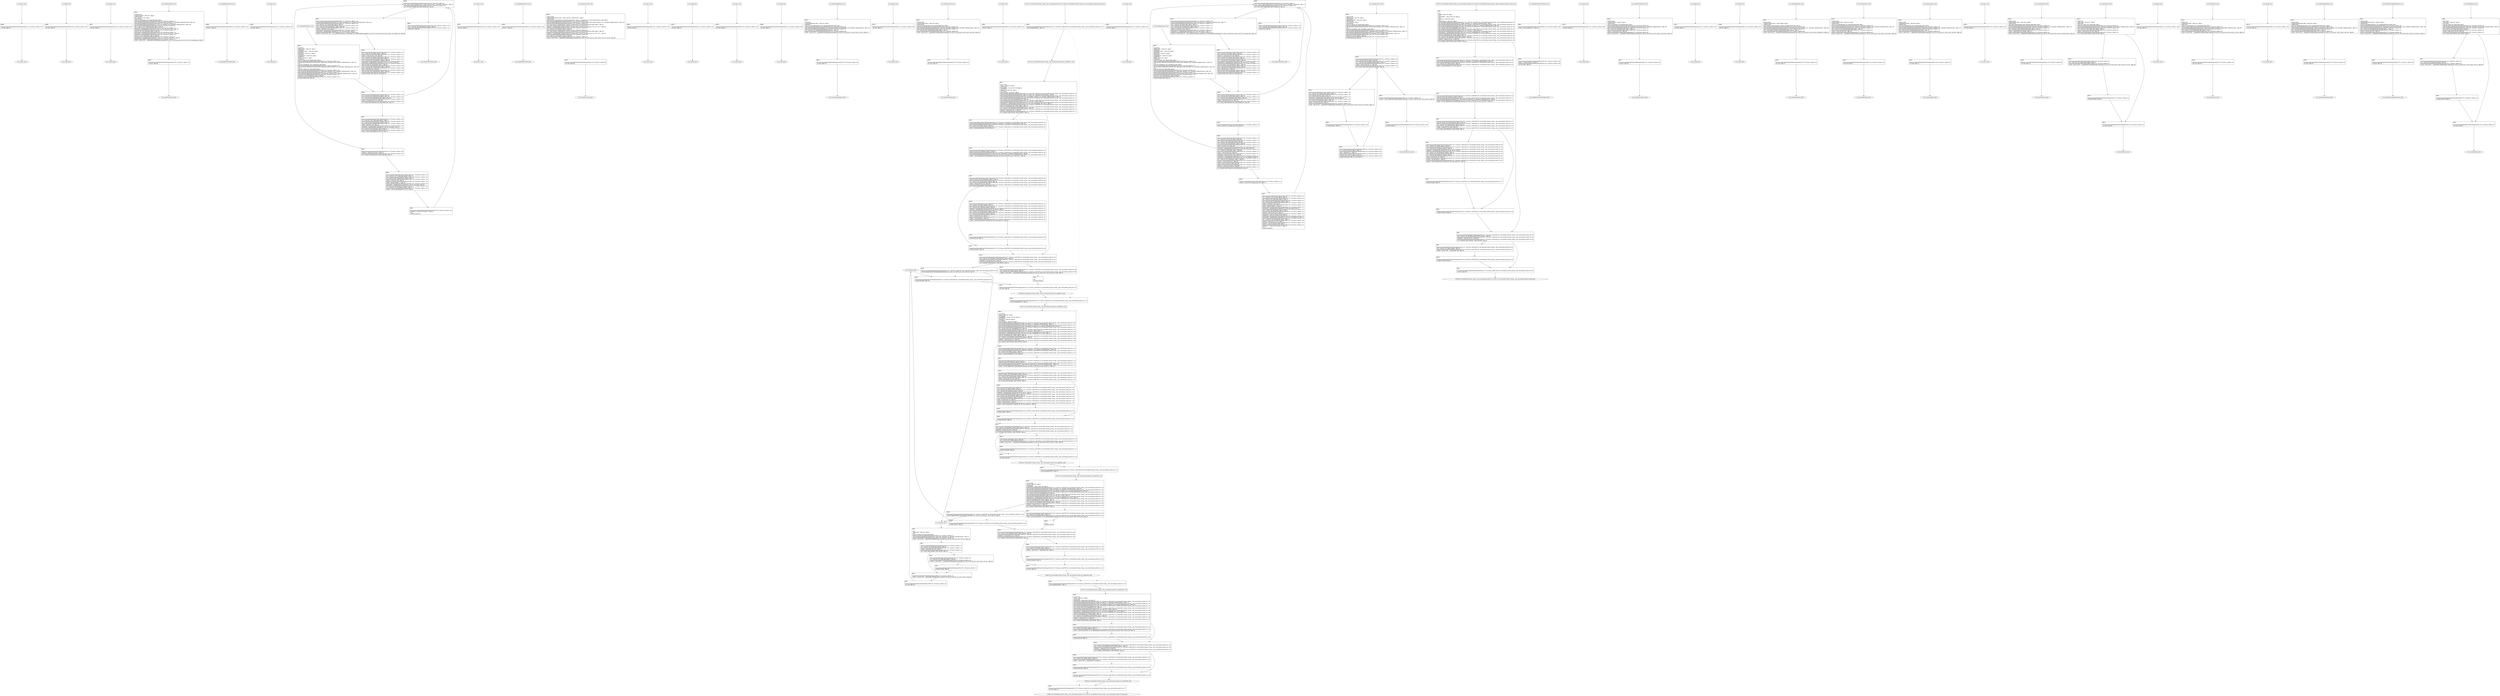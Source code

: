 digraph "icfg graph" {
BBio_ll_good1_end [label="{io_ll_good1_end}"];
BBio_ll_bad6_end [label="{io_ll_bad6_end}"];
BBio_ll_good5_end [label="{io_ll_good5_end}"];
BBio_ll_printWcharLine_end [label="{io_ll_printWcharLine_end}"];
BBio_ll_globalReturnsFalse_end [label="{io_ll_globalReturnsFalse_end}"];
BBio_ll_bad8_end [label="{io_ll_bad8_end}"];
BBio_ll_decodeHexWChars_end [label="{io_ll_decodeHexWChars_end}"];
BBio_ll_good7_end [label="{io_ll_good7_end}"];
BBio_ll_globalReturnsTrue_end [label="{io_ll_globalReturnsTrue_end}"];
BBio_ll_printStructLine_end [label="{io_ll_printStructLine_end}"];
BBio_ll_bad7_end [label="{io_ll_bad7_end}"];
BBio_ll_good6_end [label="{io_ll_good6_end}"];
BBio_ll_bad2_end [label="{io_ll_bad2_end}"];
BBio_ll_bad9_end [label="{io_ll_bad9_end}"];
BBio_ll_printUnsignedLine_end [label="{io_ll_printUnsignedLine_end}"];
BBio_ll_good4_end [label="{io_ll_good4_end}"];
BBio_ll_printSizeTLine_end [label="{io_ll_printSizeTLine_end}"];
BBio_ll_bad5_end [label="{io_ll_bad5_end}"];
BBio_ll_printLine_end [label="{io_ll_printLine_end}"];
BBCWE134_Uncontrolled_Format_String__char_environment_printf_04_ll_goodB2G2_end [label="{CWE134_Uncontrolled_Format_String__char_environment_printf_04_ll_goodB2G2_end}"];
BBio_ll_bad4_end [label="{io_ll_bad4_end}"];
BBio_ll_decodeHexChars_end [label="{io_ll_decodeHexChars_end}"];
BBio_ll_printBytesLine_end [label="{io_ll_printBytesLine_end}"];
BBCWE134_Uncontrolled_Format_String__char_environment_printf_04_ll_CWE134_Uncontrolled_Format_String__char_environment_printf_04_bad_end [label="{CWE134_Uncontrolled_Format_String__char_environment_printf_04_ll_CWE134_Uncontrolled_Format_String__char_environment_printf_04_bad_end}"];
BBCWE134_Uncontrolled_Format_String__char_environment_printf_04_ll_goodB2G1_end [label="{CWE134_Uncontrolled_Format_String__char_environment_printf_04_ll_goodB2G1_end}"];
BBCWE134_Uncontrolled_Format_String__char_environment_printf_04_ll_goodG2B1_end [label="{CWE134_Uncontrolled_Format_String__char_environment_printf_04_ll_goodG2B1_end}"];
BBio_ll_globalReturnsTrueOrFalse_end [label="{io_ll_globalReturnsTrueOrFalse_end}"];
BBio_ll_good3_end [label="{io_ll_good3_end}"];
BBio_ll_printHexCharLine_end [label="{io_ll_printHexCharLine_end}"];
BBCWE134_Uncontrolled_Format_String__char_environment_printf_04_ll_CWE134_Uncontrolled_Format_String__char_environment_printf_04_good_end [label="{CWE134_Uncontrolled_Format_String__char_environment_printf_04_ll_CWE134_Uncontrolled_Format_String__char_environment_printf_04_good_end}"];
BBio_ll_good9_end [label="{io_ll_good9_end}"];
BBio_ll_bad3_end [label="{io_ll_bad3_end}"];
BBio_ll_printDoubleLine_end [label="{io_ll_printDoubleLine_end}"];
BBio_ll_printShortLine_end [label="{io_ll_printShortLine_end}"];
BBio_ll_printLongLine_end [label="{io_ll_printLongLine_end}"];
BBio_ll_bad1_end [label="{io_ll_bad1_end}"];
BBio_ll_printFloatLine_end [label="{io_ll_printFloatLine_end}"];
BBio_ll_printWLine_end [label="{io_ll_printWLine_end}"];
BBio_ll_good2_end [label="{io_ll_good2_end}"];
BBio_ll_printIntLine_end [label="{io_ll_printIntLine_end}"];
BBio_ll_good8_end [label="{io_ll_good8_end}"];
BBio_ll_printLongLongLine_end [label="{io_ll_printLongLongLine_end}"];
BBCWE134_Uncontrolled_Format_String__char_environment_printf_04_ll_goodG2B2_end [label="{CWE134_Uncontrolled_Format_String__char_environment_printf_04_ll_goodG2B2_end}"];
BBio_ll_printHexUnsignedCharLine_end [label="{io_ll_printHexUnsignedCharLine_end}"];
BBio_ll_printSinkLine_end [label="{io_ll_printSinkLine_end}"];
BBio_ll_good1_start [label="{io_ll_good1_start}", shape=record];
io_ll_good1BB69 [label="{BB69:\l\l/home/raoxue/Desktop/MemVerif/workspace/000_079_725/source_code/io.c:187\l
  ret void, !dbg !52\l
}", shape=record];
BBio_ll_bad6_start [label="{io_ll_bad6_start}", shape=record];
io_ll_bad6BB83 [label="{BB83:\l\l/home/raoxue/Desktop/MemVerif/workspace/000_079_725/source_code/io.c:203\l
  ret void, !dbg !52\l
}", shape=record];
BBio_ll_good5_start [label="{io_ll_good5_start}", shape=record];
io_ll_good5BB73 [label="{BB73:\l\l/home/raoxue/Desktop/MemVerif/workspace/000_079_725/source_code/io.c:191\l
  ret void, !dbg !52\l
}", shape=record];
BBio_ll_printWcharLine_start [label="{io_ll_printWcharLine_start}", shape=record];
io_ll_printWcharLineBB28 [label="{BB28:\l\l/:3865232384\l
  %wideChar.addr = alloca i32, align 4\l
/:3865232384\l
  %s = alloca [2 x i32], align 4\l
/:3865232384\l
  store i32 %wideChar, i32* %wideChar.addr, align 4\l
/home/raoxue/Desktop/MemVerif/workspace/000_079_725/source_code/io.c:70\l
  call void @llvm.dbg.declare(metadata i32* %wideChar.addr, metadata !162, metadata !DIExpression()), !dbg !163\l
/home/raoxue/Desktop/MemVerif/workspace/000_079_725/source_code/io.c:74\l
  call void @llvm.dbg.declare(metadata [2 x i32]* %s, metadata !164, metadata !DIExpression()), !dbg !168\l
/home/raoxue/Desktop/MemVerif/workspace/000_079_725/source_code/io.c:75\l
  %0 = load i32, i32* %wideChar.addr, align 4, !dbg !61\l
/home/raoxue/Desktop/MemVerif/workspace/000_079_725/source_code/io.c:75\l
  %arrayidx = getelementptr inbounds [2 x i32], [2 x i32]* %s, i64 0, i64 0, !dbg !62\l
/home/raoxue/Desktop/MemVerif/workspace/000_079_725/source_code/io.c:75\l
  store i32 %0, i32* %arrayidx, align 4, !dbg !63\l
/home/raoxue/Desktop/MemVerif/workspace/000_079_725/source_code/io.c:76\l
  %arrayidx1 = getelementptr inbounds [2 x i32], [2 x i32]* %s, i64 0, i64 1, !dbg !64\l
/home/raoxue/Desktop/MemVerif/workspace/000_079_725/source_code/io.c:76\l
  store i32 0, i32* %arrayidx1, align 4, !dbg !65\l
/home/raoxue/Desktop/MemVerif/workspace/000_079_725/source_code/io.c:77\l
  %arraydecay = getelementptr inbounds [2 x i32], [2 x i32]* %s, i64 0, i64 0, !dbg !66\l
/home/raoxue/Desktop/MemVerif/workspace/000_079_725/source_code/io.c:77\l
  %call = call i32 (i8*, ...) @printf(i8* getelementptr inbounds ([5 x i8], [5 x i8]* @.str.10, i64 0, i64 0), i32* %arraydecay), !dbg !67\l
}", shape=record];
io_ll_printWcharLineBB28 [label="{BB28:\l\l/:3865232384\l
  %wideChar.addr = alloca i32, align 4\l
/:3865232384\l
  %s = alloca [2 x i32], align 4\l
/:3865232384\l
  store i32 %wideChar, i32* %wideChar.addr, align 4\l
/home/raoxue/Desktop/MemVerif/workspace/000_079_725/source_code/io.c:70\l
  call void @llvm.dbg.declare(metadata i32* %wideChar.addr, metadata !162, metadata !DIExpression()), !dbg !163\l
/home/raoxue/Desktop/MemVerif/workspace/000_079_725/source_code/io.c:74\l
  call void @llvm.dbg.declare(metadata [2 x i32]* %s, metadata !164, metadata !DIExpression()), !dbg !168\l
/home/raoxue/Desktop/MemVerif/workspace/000_079_725/source_code/io.c:75\l
  %0 = load i32, i32* %wideChar.addr, align 4, !dbg !61\l
/home/raoxue/Desktop/MemVerif/workspace/000_079_725/source_code/io.c:75\l
  %arrayidx = getelementptr inbounds [2 x i32], [2 x i32]* %s, i64 0, i64 0, !dbg !62\l
/home/raoxue/Desktop/MemVerif/workspace/000_079_725/source_code/io.c:75\l
  store i32 %0, i32* %arrayidx, align 4, !dbg !63\l
/home/raoxue/Desktop/MemVerif/workspace/000_079_725/source_code/io.c:76\l
  %arrayidx1 = getelementptr inbounds [2 x i32], [2 x i32]* %s, i64 0, i64 1, !dbg !64\l
/home/raoxue/Desktop/MemVerif/workspace/000_079_725/source_code/io.c:76\l
  store i32 0, i32* %arrayidx1, align 4, !dbg !65\l
/home/raoxue/Desktop/MemVerif/workspace/000_079_725/source_code/io.c:77\l
  %arraydecay = getelementptr inbounds [2 x i32], [2 x i32]* %s, i64 0, i64 0, !dbg !66\l
/home/raoxue/Desktop/MemVerif/workspace/000_079_725/source_code/io.c:77\l
  %call = call i32 (i8*, ...) @printf(i8* getelementptr inbounds ([5 x i8], [5 x i8]* @.str.10, i64 0, i64 0), i32* %arraydecay), !dbg !67\l
}", shape=record];
io_ll_printWcharLineBB29 [label="{BB29:\l\l/home/raoxue/Desktop/MemVerif/workspace/000_079_725/source_code/io.c:78\l
  ret void, !dbg !68\l
}", shape=record];
BBio_ll_globalReturnsFalse_start [label="{io_ll_globalReturnsFalse_start}", shape=record];
io_ll_globalReturnsFalseBB66 [label="{BB66:\l\l/home/raoxue/Desktop/MemVerif/workspace/000_079_725/source_code/io.c:163\l
  ret i32 0, !dbg !52\l
}", shape=record];
BBio_ll_bad8_start [label="{io_ll_bad8_start}", shape=record];
io_ll_bad8BB85 [label="{BB85:\l\l/home/raoxue/Desktop/MemVerif/workspace/000_079_725/source_code/io.c:205\l
  ret void, !dbg !52\l
}", shape=record];
BBio_ll_decodeHexWChars_start [label="{io_ll_decodeHexWChars_start}", shape=record];
io_ll_decodeHexWCharsBB55 [label="{BB55:\l\l/:95849032\l
  %bytes.addr = alloca i8*, align 8\l
/:95849032\l
  %numBytes.addr = alloca i64, align 8\l
/:95849032\l
  %hex.addr = alloca i32*, align 8\l
/:95849032\l
  %numWritten = alloca i64, align 8\l
/:95849032\l
  %byte = alloca i32, align 4\l
/:95849032\l
  store i8* %bytes, i8** %bytes.addr, align 8\l
/home/raoxue/Desktop/MemVerif/workspace/000_079_725/source_code/io.c:135\l
  call void @llvm.dbg.declare(metadata i8** %bytes.addr, metadata !290, metadata !DIExpression()), !dbg !291\l
/:135\l
  store i64 %numBytes, i64* %numBytes.addr, align 8\l
/home/raoxue/Desktop/MemVerif/workspace/000_079_725/source_code/io.c:135\l
  call void @llvm.dbg.declare(metadata i64* %numBytes.addr, metadata !292, metadata !DIExpression()), !dbg !293\l
/:135\l
  store i32* %hex, i32** %hex.addr, align 8\l
/home/raoxue/Desktop/MemVerif/workspace/000_079_725/source_code/io.c:135\l
  call void @llvm.dbg.declare(metadata i32** %hex.addr, metadata !294, metadata !DIExpression()), !dbg !295\l
/home/raoxue/Desktop/MemVerif/workspace/000_079_725/source_code/io.c:137\l
  call void @llvm.dbg.declare(metadata i64* %numWritten, metadata !296, metadata !DIExpression()), !dbg !297\l
/home/raoxue/Desktop/MemVerif/workspace/000_079_725/source_code/io.c:137\l
  store i64 0, i64* %numWritten, align 8, !dbg !65\l
/home/raoxue/Desktop/MemVerif/workspace/000_079_725/source_code/io.c:143\l
  br label %while.cond, !dbg !66\l
}", shape=record];
io_ll_decodeHexWCharsBB56 [label="{BB56:\l\l/home/raoxue/Desktop/MemVerif/workspace/000_079_725/source_code/io.c:143\l
  %0 = load i64, i64* %numWritten, align 8, !dbg !67\l
/home/raoxue/Desktop/MemVerif/workspace/000_079_725/source_code/io.c:143\l
  %1 = load i64, i64* %numBytes.addr, align 8, !dbg !68\l
/home/raoxue/Desktop/MemVerif/workspace/000_079_725/source_code/io.c:143\l
  %cmp = icmp ult i64 %0, %1, !dbg !69\l
/home/raoxue/Desktop/MemVerif/workspace/000_079_725/source_code/io.c:143\l
  br i1 %cmp, label %land.lhs.true, label %land.end, !dbg !70\l
}", shape=record];
io_ll_decodeHexWCharsBB57 [label="{BB57:\l\l/home/raoxue/Desktop/MemVerif/workspace/000_079_725/source_code/io.c:143\l
  %2 = load i32*, i32** %hex.addr, align 8, !dbg !71\l
/home/raoxue/Desktop/MemVerif/workspace/000_079_725/source_code/io.c:143\l
  %3 = load i64, i64* %numWritten, align 8, !dbg !72\l
/home/raoxue/Desktop/MemVerif/workspace/000_079_725/source_code/io.c:143\l
  %mul = mul i64 2, %3, !dbg !73\l
/home/raoxue/Desktop/MemVerif/workspace/000_079_725/source_code/io.c:143\l
  %arrayidx = getelementptr inbounds i32, i32* %2, i64 %mul, !dbg !71\l
/home/raoxue/Desktop/MemVerif/workspace/000_079_725/source_code/io.c:143\l
  %4 = load i32, i32* %arrayidx, align 4, !dbg !71\l
/home/raoxue/Desktop/MemVerif/workspace/000_079_725/source_code/io.c:143\l
  %call = call i32 @iswxdigit(i32 %4) #5, !dbg !74\l
}", shape=record];
io_ll_decodeHexWCharsBB57 [label="{BB57:\l\l/home/raoxue/Desktop/MemVerif/workspace/000_079_725/source_code/io.c:143\l
  %2 = load i32*, i32** %hex.addr, align 8, !dbg !71\l
/home/raoxue/Desktop/MemVerif/workspace/000_079_725/source_code/io.c:143\l
  %3 = load i64, i64* %numWritten, align 8, !dbg !72\l
/home/raoxue/Desktop/MemVerif/workspace/000_079_725/source_code/io.c:143\l
  %mul = mul i64 2, %3, !dbg !73\l
/home/raoxue/Desktop/MemVerif/workspace/000_079_725/source_code/io.c:143\l
  %arrayidx = getelementptr inbounds i32, i32* %2, i64 %mul, !dbg !71\l
/home/raoxue/Desktop/MemVerif/workspace/000_079_725/source_code/io.c:143\l
  %4 = load i32, i32* %arrayidx, align 4, !dbg !71\l
/home/raoxue/Desktop/MemVerif/workspace/000_079_725/source_code/io.c:143\l
  %call = call i32 @iswxdigit(i32 %4) #5, !dbg !74\l
}", shape=record];
io_ll_decodeHexWCharsBB59 [label="{BB59:\l\l/home/raoxue/Desktop/MemVerif/workspace/000_079_725/source_code/io.c:143\l
  %tobool = icmp ne i32 %call, 0, !dbg !74\l
/home/raoxue/Desktop/MemVerif/workspace/000_079_725/source_code/io.c:143\l
  br i1 %tobool, label %land.rhs, label %land.end, !dbg !75\l
}", shape=record];
io_ll_decodeHexWCharsBB60 [label="{BB60:\l\l/home/raoxue/Desktop/MemVerif/workspace/000_079_725/source_code/io.c:143\l
  %5 = load i32*, i32** %hex.addr, align 8, !dbg !76\l
/home/raoxue/Desktop/MemVerif/workspace/000_079_725/source_code/io.c:143\l
  %6 = load i64, i64* %numWritten, align 8, !dbg !77\l
/home/raoxue/Desktop/MemVerif/workspace/000_079_725/source_code/io.c:143\l
  %mul1 = mul i64 2, %6, !dbg !78\l
/home/raoxue/Desktop/MemVerif/workspace/000_079_725/source_code/io.c:143\l
  %add = add i64 %mul1, 1, !dbg !79\l
/home/raoxue/Desktop/MemVerif/workspace/000_079_725/source_code/io.c:143\l
  %arrayidx2 = getelementptr inbounds i32, i32* %5, i64 %add, !dbg !76\l
/home/raoxue/Desktop/MemVerif/workspace/000_079_725/source_code/io.c:143\l
  %7 = load i32, i32* %arrayidx2, align 4, !dbg !76\l
/home/raoxue/Desktop/MemVerif/workspace/000_079_725/source_code/io.c:143\l
  %call3 = call i32 @iswxdigit(i32 %7) #5, !dbg !80\l
}", shape=record];
io_ll_decodeHexWCharsBB60 [label="{BB60:\l\l/home/raoxue/Desktop/MemVerif/workspace/000_079_725/source_code/io.c:143\l
  %5 = load i32*, i32** %hex.addr, align 8, !dbg !76\l
/home/raoxue/Desktop/MemVerif/workspace/000_079_725/source_code/io.c:143\l
  %6 = load i64, i64* %numWritten, align 8, !dbg !77\l
/home/raoxue/Desktop/MemVerif/workspace/000_079_725/source_code/io.c:143\l
  %mul1 = mul i64 2, %6, !dbg !78\l
/home/raoxue/Desktop/MemVerif/workspace/000_079_725/source_code/io.c:143\l
  %add = add i64 %mul1, 1, !dbg !79\l
/home/raoxue/Desktop/MemVerif/workspace/000_079_725/source_code/io.c:143\l
  %arrayidx2 = getelementptr inbounds i32, i32* %5, i64 %add, !dbg !76\l
/home/raoxue/Desktop/MemVerif/workspace/000_079_725/source_code/io.c:143\l
  %7 = load i32, i32* %arrayidx2, align 4, !dbg !76\l
/home/raoxue/Desktop/MemVerif/workspace/000_079_725/source_code/io.c:143\l
  %call3 = call i32 @iswxdigit(i32 %7) #5, !dbg !80\l
}", shape=record];
io_ll_decodeHexWCharsBB61 [label="{BB61:\l\l/home/raoxue/Desktop/MemVerif/workspace/000_079_725/source_code/io.c:143\l
  %tobool4 = icmp ne i32 %call3, 0, !dbg !75\l
/:143\l
  br label %land.end\l
}", shape=record];
io_ll_decodeHexWCharsBB58 [label="{BB58:\l\l/home/raoxue/Desktop/MemVerif/workspace/000_079_725/source_code/io.c:0\l
  %8 = phi i1 [ false, %land.lhs.true ], [ false, %while.cond ], [ %tobool4, %land.rhs ], !dbg !81\l
/home/raoxue/Desktop/MemVerif/workspace/000_079_725/source_code/io.c:143\l
  br i1 %8, label %while.body, label %while.end, !dbg !66\l
}", shape=record];
io_ll_decodeHexWCharsBB62 [label="{BB62:\l\l/home/raoxue/Desktop/MemVerif/workspace/000_079_725/source_code/io.c:145\l
  call void @llvm.dbg.declare(metadata i32* %byte, metadata !314, metadata !DIExpression()), !dbg !316\l
/home/raoxue/Desktop/MemVerif/workspace/000_079_725/source_code/io.c:146\l
  %9 = load i32*, i32** %hex.addr, align 8, !dbg !85\l
/home/raoxue/Desktop/MemVerif/workspace/000_079_725/source_code/io.c:146\l
  %10 = load i64, i64* %numWritten, align 8, !dbg !86\l
/home/raoxue/Desktop/MemVerif/workspace/000_079_725/source_code/io.c:146\l
  %mul5 = mul i64 2, %10, !dbg !87\l
/home/raoxue/Desktop/MemVerif/workspace/000_079_725/source_code/io.c:146\l
  %arrayidx6 = getelementptr inbounds i32, i32* %9, i64 %mul5, !dbg !85\l
/home/raoxue/Desktop/MemVerif/workspace/000_079_725/source_code/io.c:146\l
  %call7 = call i32 (i32*, i32*, ...) @__isoc99_swscanf(i32* %arrayidx6, i32* getelementptr inbounds ([5 x i32], [5 x i32]* @.str.16, i64 0, i64 0), i32* %byte) #5, !dbg !88\l
}", shape=record];
io_ll_decodeHexWCharsBB62 [label="{BB62:\l\l/home/raoxue/Desktop/MemVerif/workspace/000_079_725/source_code/io.c:145\l
  call void @llvm.dbg.declare(metadata i32* %byte, metadata !314, metadata !DIExpression()), !dbg !316\l
/home/raoxue/Desktop/MemVerif/workspace/000_079_725/source_code/io.c:146\l
  %9 = load i32*, i32** %hex.addr, align 8, !dbg !85\l
/home/raoxue/Desktop/MemVerif/workspace/000_079_725/source_code/io.c:146\l
  %10 = load i64, i64* %numWritten, align 8, !dbg !86\l
/home/raoxue/Desktop/MemVerif/workspace/000_079_725/source_code/io.c:146\l
  %mul5 = mul i64 2, %10, !dbg !87\l
/home/raoxue/Desktop/MemVerif/workspace/000_079_725/source_code/io.c:146\l
  %arrayidx6 = getelementptr inbounds i32, i32* %9, i64 %mul5, !dbg !85\l
/home/raoxue/Desktop/MemVerif/workspace/000_079_725/source_code/io.c:146\l
  %call7 = call i32 (i32*, i32*, ...) @__isoc99_swscanf(i32* %arrayidx6, i32* getelementptr inbounds ([5 x i32], [5 x i32]* @.str.16, i64 0, i64 0), i32* %byte) #5, !dbg !88\l
}", shape=record];
io_ll_decodeHexWCharsBB64 [label="{BB64:\l\l/home/raoxue/Desktop/MemVerif/workspace/000_079_725/source_code/io.c:147\l
  %11 = load i32, i32* %byte, align 4, !dbg !89\l
/home/raoxue/Desktop/MemVerif/workspace/000_079_725/source_code/io.c:147\l
  %conv = trunc i32 %11 to i8, !dbg !90\l
/home/raoxue/Desktop/MemVerif/workspace/000_079_725/source_code/io.c:147\l
  %12 = load i8*, i8** %bytes.addr, align 8, !dbg !91\l
/home/raoxue/Desktop/MemVerif/workspace/000_079_725/source_code/io.c:147\l
  %13 = load i64, i64* %numWritten, align 8, !dbg !92\l
/home/raoxue/Desktop/MemVerif/workspace/000_079_725/source_code/io.c:147\l
  %arrayidx8 = getelementptr inbounds i8, i8* %12, i64 %13, !dbg !91\l
/home/raoxue/Desktop/MemVerif/workspace/000_079_725/source_code/io.c:147\l
  store i8 %conv, i8* %arrayidx8, align 1, !dbg !93\l
/home/raoxue/Desktop/MemVerif/workspace/000_079_725/source_code/io.c:148\l
  %14 = load i64, i64* %numWritten, align 8, !dbg !94\l
/home/raoxue/Desktop/MemVerif/workspace/000_079_725/source_code/io.c:148\l
  %inc = add i64 %14, 1, !dbg !94\l
/home/raoxue/Desktop/MemVerif/workspace/000_079_725/source_code/io.c:148\l
  store i64 %inc, i64* %numWritten, align 8, !dbg !94\l
/home/raoxue/Desktop/MemVerif/workspace/000_079_725/source_code/io.c:143\l
  br label %while.cond, !dbg !66, !llvm.loop !95\l
}", shape=record];
io_ll_decodeHexWCharsBB63 [label="{BB63:\l\l/home/raoxue/Desktop/MemVerif/workspace/000_079_725/source_code/io.c:151\l
  %15 = load i64, i64* %numWritten, align 8, !dbg !98\l
/home/raoxue/Desktop/MemVerif/workspace/000_079_725/source_code/io.c:151\l
  ret i64 %15, !dbg !99\l
}", shape=record];
BBio_ll_good7_start [label="{io_ll_good7_start}", shape=record];
io_ll_good7BB75 [label="{BB75:\l\l/home/raoxue/Desktop/MemVerif/workspace/000_079_725/source_code/io.c:193\l
  ret void, !dbg !52\l
}", shape=record];
BBio_ll_globalReturnsTrue_start [label="{io_ll_globalReturnsTrue_start}", shape=record];
io_ll_globalReturnsTrueBB65 [label="{BB65:\l\l/home/raoxue/Desktop/MemVerif/workspace/000_079_725/source_code/io.c:158\l
  ret i32 1, !dbg !52\l
}", shape=record];
BBio_ll_printStructLine_start [label="{io_ll_printStructLine_start}", shape=record];
io_ll_printStructLineBB36 [label="{BB36:\l\l/:3865232384\l
  %structTwoIntsStruct.addr = alloca %struct._twoIntsStruct*, align 8\l
/:3865232384\l
  store %struct._twoIntsStruct* %structTwoIntsStruct, %struct._twoIntsStruct** %structTwoIntsStruct.addr, align 8\l
/home/raoxue/Desktop/MemVerif/workspace/000_079_725/source_code/io.c:95\l
  call void @llvm.dbg.declare(metadata %struct._twoIntsStruct** %structTwoIntsStruct.addr, metadata !212, metadata !DIExpression()), !dbg !213\l
/home/raoxue/Desktop/MemVerif/workspace/000_079_725/source_code/io.c:97\l
  %0 = load %struct._twoIntsStruct*, %struct._twoIntsStruct** %structTwoIntsStruct.addr, align 8, !dbg !61\l
/home/raoxue/Desktop/MemVerif/workspace/000_079_725/source_code/io.c:97\l
  %intOne = getelementptr inbounds %struct._twoIntsStruct, %struct._twoIntsStruct* %0, i32 0, i32 0, !dbg !62\l
/home/raoxue/Desktop/MemVerif/workspace/000_079_725/source_code/io.c:97\l
  %1 = load i32, i32* %intOne, align 4, !dbg !62\l
/home/raoxue/Desktop/MemVerif/workspace/000_079_725/source_code/io.c:97\l
  %2 = load %struct._twoIntsStruct*, %struct._twoIntsStruct** %structTwoIntsStruct.addr, align 8, !dbg !63\l
/home/raoxue/Desktop/MemVerif/workspace/000_079_725/source_code/io.c:97\l
  %intTwo = getelementptr inbounds %struct._twoIntsStruct, %struct._twoIntsStruct* %2, i32 0, i32 1, !dbg !64\l
/home/raoxue/Desktop/MemVerif/workspace/000_079_725/source_code/io.c:97\l
  %3 = load i32, i32* %intTwo, align 4, !dbg !64\l
/home/raoxue/Desktop/MemVerif/workspace/000_079_725/source_code/io.c:97\l
  %call = call i32 (i8*, ...) @printf(i8* getelementptr inbounds ([10 x i8], [10 x i8]* @.str.13, i64 0, i64 0), i32 %1, i32 %3), !dbg !65\l
}", shape=record];
io_ll_printStructLineBB36 [label="{BB36:\l\l/:3865232384\l
  %structTwoIntsStruct.addr = alloca %struct._twoIntsStruct*, align 8\l
/:3865232384\l
  store %struct._twoIntsStruct* %structTwoIntsStruct, %struct._twoIntsStruct** %structTwoIntsStruct.addr, align 8\l
/home/raoxue/Desktop/MemVerif/workspace/000_079_725/source_code/io.c:95\l
  call void @llvm.dbg.declare(metadata %struct._twoIntsStruct** %structTwoIntsStruct.addr, metadata !212, metadata !DIExpression()), !dbg !213\l
/home/raoxue/Desktop/MemVerif/workspace/000_079_725/source_code/io.c:97\l
  %0 = load %struct._twoIntsStruct*, %struct._twoIntsStruct** %structTwoIntsStruct.addr, align 8, !dbg !61\l
/home/raoxue/Desktop/MemVerif/workspace/000_079_725/source_code/io.c:97\l
  %intOne = getelementptr inbounds %struct._twoIntsStruct, %struct._twoIntsStruct* %0, i32 0, i32 0, !dbg !62\l
/home/raoxue/Desktop/MemVerif/workspace/000_079_725/source_code/io.c:97\l
  %1 = load i32, i32* %intOne, align 4, !dbg !62\l
/home/raoxue/Desktop/MemVerif/workspace/000_079_725/source_code/io.c:97\l
  %2 = load %struct._twoIntsStruct*, %struct._twoIntsStruct** %structTwoIntsStruct.addr, align 8, !dbg !63\l
/home/raoxue/Desktop/MemVerif/workspace/000_079_725/source_code/io.c:97\l
  %intTwo = getelementptr inbounds %struct._twoIntsStruct, %struct._twoIntsStruct* %2, i32 0, i32 1, !dbg !64\l
/home/raoxue/Desktop/MemVerif/workspace/000_079_725/source_code/io.c:97\l
  %3 = load i32, i32* %intTwo, align 4, !dbg !64\l
/home/raoxue/Desktop/MemVerif/workspace/000_079_725/source_code/io.c:97\l
  %call = call i32 (i8*, ...) @printf(i8* getelementptr inbounds ([10 x i8], [10 x i8]* @.str.13, i64 0, i64 0), i32 %1, i32 %3), !dbg !65\l
}", shape=record];
io_ll_printStructLineBB37 [label="{BB37:\l\l/home/raoxue/Desktop/MemVerif/workspace/000_079_725/source_code/io.c:98\l
  ret void, !dbg !66\l
}", shape=record];
BBio_ll_bad7_start [label="{io_ll_bad7_start}", shape=record];
io_ll_bad7BB84 [label="{BB84:\l\l/home/raoxue/Desktop/MemVerif/workspace/000_079_725/source_code/io.c:204\l
  ret void, !dbg !52\l
}", shape=record];
BBio_ll_good6_start [label="{io_ll_good6_start}", shape=record];
io_ll_good6BB74 [label="{BB74:\l\l/home/raoxue/Desktop/MemVerif/workspace/000_079_725/source_code/io.c:192\l
  ret void, !dbg !52\l
}", shape=record];
BBio_ll_bad2_start [label="{io_ll_bad2_start}", shape=record];
io_ll_bad2BB79 [label="{BB79:\l\l/home/raoxue/Desktop/MemVerif/workspace/000_079_725/source_code/io.c:199\l
  ret void, !dbg !52\l
}", shape=record];
BBio_ll_bad9_start [label="{io_ll_bad9_start}", shape=record];
io_ll_bad9BB86 [label="{BB86:\l\l/home/raoxue/Desktop/MemVerif/workspace/000_079_725/source_code/io.c:206\l
  ret void, !dbg !52\l
}", shape=record];
BBio_ll_printUnsignedLine_start [label="{io_ll_printUnsignedLine_start}", shape=record];
io_ll_printUnsignedLineBB30 [label="{BB30:\l\l/:96010072\l
  %unsignedNumber.addr = alloca i32, align 4\l
/:96010072\l
  store i32 %unsignedNumber, i32* %unsignedNumber.addr, align 4\l
/home/raoxue/Desktop/MemVerif/workspace/000_079_725/source_code/io.c:80\l
  call void @llvm.dbg.declare(metadata i32* %unsignedNumber.addr, metadata !180, metadata !DIExpression()), !dbg !181\l
/home/raoxue/Desktop/MemVerif/workspace/000_079_725/source_code/io.c:82\l
  %0 = load i32, i32* %unsignedNumber.addr, align 4, !dbg !54\l
/home/raoxue/Desktop/MemVerif/workspace/000_079_725/source_code/io.c:82\l
  %call = call i32 (i8*, ...) @printf(i8* getelementptr inbounds ([4 x i8], [4 x i8]* @.str.11, i64 0, i64 0), i32 %0), !dbg !55\l
}", shape=record];
io_ll_printUnsignedLineBB30 [label="{BB30:\l\l/:96010072\l
  %unsignedNumber.addr = alloca i32, align 4\l
/:96010072\l
  store i32 %unsignedNumber, i32* %unsignedNumber.addr, align 4\l
/home/raoxue/Desktop/MemVerif/workspace/000_079_725/source_code/io.c:80\l
  call void @llvm.dbg.declare(metadata i32* %unsignedNumber.addr, metadata !180, metadata !DIExpression()), !dbg !181\l
/home/raoxue/Desktop/MemVerif/workspace/000_079_725/source_code/io.c:82\l
  %0 = load i32, i32* %unsignedNumber.addr, align 4, !dbg !54\l
/home/raoxue/Desktop/MemVerif/workspace/000_079_725/source_code/io.c:82\l
  %call = call i32 (i8*, ...) @printf(i8* getelementptr inbounds ([4 x i8], [4 x i8]* @.str.11, i64 0, i64 0), i32 %0), !dbg !55\l
}", shape=record];
io_ll_printUnsignedLineBB31 [label="{BB31:\l\l/home/raoxue/Desktop/MemVerif/workspace/000_079_725/source_code/io.c:83\l
  ret void, !dbg !56\l
}", shape=record];
BBio_ll_good4_start [label="{io_ll_good4_start}", shape=record];
io_ll_good4BB72 [label="{BB72:\l\l/home/raoxue/Desktop/MemVerif/workspace/000_079_725/source_code/io.c:190\l
  ret void, !dbg !52\l
}", shape=record];
BBio_ll_printSizeTLine_start [label="{io_ll_printSizeTLine_start}", shape=record];
io_ll_printSizeTLineBB24 [label="{BB24:\l\l/:3865232384\l
  %sizeTNumber.addr = alloca i64, align 8\l
/:3865232384\l
  store i64 %sizeTNumber, i64* %sizeTNumber.addr, align 8\l
/home/raoxue/Desktop/MemVerif/workspace/000_079_725/source_code/io.c:60\l
  call void @llvm.dbg.declare(metadata i64* %sizeTNumber.addr, metadata !146, metadata !DIExpression()), !dbg !147\l
/home/raoxue/Desktop/MemVerif/workspace/000_079_725/source_code/io.c:62\l
  %0 = load i64, i64* %sizeTNumber.addr, align 8, !dbg !57\l
/home/raoxue/Desktop/MemVerif/workspace/000_079_725/source_code/io.c:62\l
  %call = call i32 (i8*, ...) @printf(i8* getelementptr inbounds ([5 x i8], [5 x i8]* @.str.8, i64 0, i64 0), i64 %0), !dbg !58\l
}", shape=record];
io_ll_printSizeTLineBB24 [label="{BB24:\l\l/:3865232384\l
  %sizeTNumber.addr = alloca i64, align 8\l
/:3865232384\l
  store i64 %sizeTNumber, i64* %sizeTNumber.addr, align 8\l
/home/raoxue/Desktop/MemVerif/workspace/000_079_725/source_code/io.c:60\l
  call void @llvm.dbg.declare(metadata i64* %sizeTNumber.addr, metadata !146, metadata !DIExpression()), !dbg !147\l
/home/raoxue/Desktop/MemVerif/workspace/000_079_725/source_code/io.c:62\l
  %0 = load i64, i64* %sizeTNumber.addr, align 8, !dbg !57\l
/home/raoxue/Desktop/MemVerif/workspace/000_079_725/source_code/io.c:62\l
  %call = call i32 (i8*, ...) @printf(i8* getelementptr inbounds ([5 x i8], [5 x i8]* @.str.8, i64 0, i64 0), i64 %0), !dbg !58\l
}", shape=record];
io_ll_printSizeTLineBB25 [label="{BB25:\l\l/home/raoxue/Desktop/MemVerif/workspace/000_079_725/source_code/io.c:63\l
  ret void, !dbg !59\l
}", shape=record];
BBio_ll_bad5_start [label="{io_ll_bad5_start}", shape=record];
io_ll_bad5BB82 [label="{BB82:\l\l/home/raoxue/Desktop/MemVerif/workspace/000_079_725/source_code/io.c:202\l
  ret void, !dbg !52\l
}", shape=record];
BBio_ll_printLine_start [label="{io_ll_printLine_start}", shape=record];
io_ll_printLineBB0 [label="{BB0:\l\l/:415\l
  %line.addr = alloca i8*, align 8\l
/:415\l
  store i8* %line, i8** %line.addr, align 8\l
/home/raoxue/Desktop/MemVerif/workspace/000_079_725/source_code/io.c:11\l
  call void @llvm.dbg.declare(metadata i8** %line.addr, metadata !52, metadata !DIExpression()), !dbg !53\l
/home/raoxue/Desktop/MemVerif/workspace/000_079_725/source_code/io.c:13\l
  %call = call i32 (i8*, ...) @printf(i8* getelementptr inbounds ([9 x i8], [9 x i8]* @.str, i64 0, i64 0)), !dbg !54\l
}", shape=record];
io_ll_printLineBB0 [label="{BB0:\l\l/:415\l
  %line.addr = alloca i8*, align 8\l
/:415\l
  store i8* %line, i8** %line.addr, align 8\l
/home/raoxue/Desktop/MemVerif/workspace/000_079_725/source_code/io.c:11\l
  call void @llvm.dbg.declare(metadata i8** %line.addr, metadata !52, metadata !DIExpression()), !dbg !53\l
/home/raoxue/Desktop/MemVerif/workspace/000_079_725/source_code/io.c:13\l
  %call = call i32 (i8*, ...) @printf(i8* getelementptr inbounds ([9 x i8], [9 x i8]* @.str, i64 0, i64 0)), !dbg !54\l
}", shape=record];
io_ll_printLineBB1 [label="{BB1:\l\l/home/raoxue/Desktop/MemVerif/workspace/000_079_725/source_code/io.c:14\l
  %0 = load i8*, i8** %line.addr, align 8, !dbg !55\l
/home/raoxue/Desktop/MemVerif/workspace/000_079_725/source_code/io.c:14\l
  %cmp = icmp ne i8* %0, null, !dbg !57\l
/home/raoxue/Desktop/MemVerif/workspace/000_079_725/source_code/io.c:14\l
  br i1 %cmp, label %if.then, label %if.end, !dbg !58\l
}", shape=record];
io_ll_printLineBB2 [label="{BB2:\l\l/home/raoxue/Desktop/MemVerif/workspace/000_079_725/source_code/io.c:16\l
  %1 = load i8*, i8** %line.addr, align 8, !dbg !59\l
/home/raoxue/Desktop/MemVerif/workspace/000_079_725/source_code/io.c:16\l
  %call1 = call i32 (i8*, ...) @printf(i8* getelementptr inbounds ([4 x i8], [4 x i8]* @.str.1, i64 0, i64 0), i8* %1), !dbg !61\l
}", shape=record];
io_ll_printLineBB2 [label="{BB2:\l\l/home/raoxue/Desktop/MemVerif/workspace/000_079_725/source_code/io.c:16\l
  %1 = load i8*, i8** %line.addr, align 8, !dbg !59\l
/home/raoxue/Desktop/MemVerif/workspace/000_079_725/source_code/io.c:16\l
  %call1 = call i32 (i8*, ...) @printf(i8* getelementptr inbounds ([4 x i8], [4 x i8]* @.str.1, i64 0, i64 0), i8* %1), !dbg !61\l
}", shape=record];
io_ll_printLineBB4 [label="{BB4:\l\l/home/raoxue/Desktop/MemVerif/workspace/000_079_725/source_code/io.c:17\l
  br label %if.end, !dbg !62\l
}", shape=record];
io_ll_printLineBB3 [label="{BB3:\l\l/home/raoxue/Desktop/MemVerif/workspace/000_079_725/source_code/io.c:18\l
  %call2 = call i32 (i8*, ...) @printf(i8* getelementptr inbounds ([9 x i8], [9 x i8]* @.str.2, i64 0, i64 0)), !dbg !63\l
}", shape=record];
io_ll_printLineBB3 [label="{BB3:\l\l/home/raoxue/Desktop/MemVerif/workspace/000_079_725/source_code/io.c:18\l
  %call2 = call i32 (i8*, ...) @printf(i8* getelementptr inbounds ([9 x i8], [9 x i8]* @.str.2, i64 0, i64 0)), !dbg !63\l
}", shape=record];
io_ll_printLineBB5 [label="{BB5:\l\l/home/raoxue/Desktop/MemVerif/workspace/000_079_725/source_code/io.c:19\l
  ret void, !dbg !64\l
}", shape=record];
BBCWE134_Uncontrolled_Format_String__char_environment_printf_04_ll_goodB2G2_start [label="{CWE134_Uncontrolled_Format_String__char_environment_printf_04_ll_goodB2G2_start}", shape=record];
CWE134_Uncontrolled_Format_String__char_environment_printf_04_ll_goodB2G2BB24 [label="{BB24:\l\l/:107599288\l
  %data = alloca i8*, align 8\l
/:107599288\l
  %dataBuffer = alloca [100 x i8], align 16\l
/:107599288\l
  %dataLen = alloca i64, align 8\l
/:107599288\l
  %environment = alloca i8*, align 8\l
/home/raoxue/Desktop/MemVerif/workspace/000_079_725/source_code/CWE134_Uncontrolled_Format_String__char_environment_printf_04.c:106\l
  call void @llvm.dbg.declare(metadata i8** %data, metadata !112, metadata !DIExpression()), !dbg !113\l
/home/raoxue/Desktop/MemVerif/workspace/000_079_725/source_code/CWE134_Uncontrolled_Format_String__char_environment_printf_04.c:107\l
  call void @llvm.dbg.declare(metadata [100 x i8]* %dataBuffer, metadata !114, metadata !DIExpression()), !dbg !115\l
/home/raoxue/Desktop/MemVerif/workspace/000_079_725/source_code/CWE134_Uncontrolled_Format_String__char_environment_printf_04.c:107\l
  %0 = bitcast [100 x i8]* %dataBuffer to i8*, !dbg !26\l
/home/raoxue/Desktop/MemVerif/workspace/000_079_725/source_code/CWE134_Uncontrolled_Format_String__char_environment_printf_04.c:107\l
  call void @llvm.memset.p0i8.i64(i8* align 16 %0, i8 0, i64 100, i1 false), !dbg !26\l
/home/raoxue/Desktop/MemVerif/workspace/000_079_725/source_code/CWE134_Uncontrolled_Format_String__char_environment_printf_04.c:108\l
  %arraydecay = getelementptr inbounds [100 x i8], [100 x i8]* %dataBuffer, i64 0, i64 0, !dbg !27\l
/home/raoxue/Desktop/MemVerif/workspace/000_079_725/source_code/CWE134_Uncontrolled_Format_String__char_environment_printf_04.c:108\l
  store i8* %arraydecay, i8** %data, align 8, !dbg !28\l
/home/raoxue/Desktop/MemVerif/workspace/000_079_725/source_code/CWE134_Uncontrolled_Format_String__char_environment_printf_04.c:109\l
  %1 = load i32, i32* @STATIC_CONST_TRUE, align 4, !dbg !29\l
/home/raoxue/Desktop/MemVerif/workspace/000_079_725/source_code/CWE134_Uncontrolled_Format_String__char_environment_printf_04.c:109\l
  %tobool = icmp ne i32 %1, 0, !dbg !29\l
/home/raoxue/Desktop/MemVerif/workspace/000_079_725/source_code/CWE134_Uncontrolled_Format_String__char_environment_printf_04.c:109\l
  br i1 %tobool, label %if.then, label %if.end5, !dbg !31\l
}", shape=record];
CWE134_Uncontrolled_Format_String__char_environment_printf_04_ll_goodB2G2BB25 [label="{BB25:\l\l/home/raoxue/Desktop/MemVerif/workspace/000_079_725/source_code/CWE134_Uncontrolled_Format_String__char_environment_printf_04.c:113\l
  call void @llvm.dbg.declare(metadata i64* %dataLen, metadata !121, metadata !DIExpression()), !dbg !124\l
/home/raoxue/Desktop/MemVerif/workspace/000_079_725/source_code/CWE134_Uncontrolled_Format_String__char_environment_printf_04.c:113\l
  %2 = load i8*, i8** %data, align 8, !dbg !39\l
/home/raoxue/Desktop/MemVerif/workspace/000_079_725/source_code/CWE134_Uncontrolled_Format_String__char_environment_printf_04.c:113\l
  %call = call i64 @strlen(i8* %2) #6, !dbg !40\l
}", shape=record];
CWE134_Uncontrolled_Format_String__char_environment_printf_04_ll_goodB2G2BB25 [label="{BB25:\l\l/home/raoxue/Desktop/MemVerif/workspace/000_079_725/source_code/CWE134_Uncontrolled_Format_String__char_environment_printf_04.c:113\l
  call void @llvm.dbg.declare(metadata i64* %dataLen, metadata !121, metadata !DIExpression()), !dbg !124\l
/home/raoxue/Desktop/MemVerif/workspace/000_079_725/source_code/CWE134_Uncontrolled_Format_String__char_environment_printf_04.c:113\l
  %2 = load i8*, i8** %data, align 8, !dbg !39\l
/home/raoxue/Desktop/MemVerif/workspace/000_079_725/source_code/CWE134_Uncontrolled_Format_String__char_environment_printf_04.c:113\l
  %call = call i64 @strlen(i8* %2) #6, !dbg !40\l
}", shape=record];
CWE134_Uncontrolled_Format_String__char_environment_printf_04_ll_goodB2G2BB27 [label="{BB27:\l\l/home/raoxue/Desktop/MemVerif/workspace/000_079_725/source_code/CWE134_Uncontrolled_Format_String__char_environment_printf_04.c:113\l
  store i64 %call, i64* %dataLen, align 8, !dbg !38\l
/home/raoxue/Desktop/MemVerif/workspace/000_079_725/source_code/CWE134_Uncontrolled_Format_String__char_environment_printf_04.c:114\l
  call void @llvm.dbg.declare(metadata i8** %environment, metadata !127, metadata !DIExpression()), !dbg !128\l
/home/raoxue/Desktop/MemVerif/workspace/000_079_725/source_code/CWE134_Uncontrolled_Format_String__char_environment_printf_04.c:114\l
  %call1 = call i8* @getenv(i8* getelementptr inbounds ([4 x i8], [4 x i8]* @.str, i64 0, i64 0)) #7, !dbg !43\l
}", shape=record];
CWE134_Uncontrolled_Format_String__char_environment_printf_04_ll_goodB2G2BB27 [label="{BB27:\l\l/home/raoxue/Desktop/MemVerif/workspace/000_079_725/source_code/CWE134_Uncontrolled_Format_String__char_environment_printf_04.c:113\l
  store i64 %call, i64* %dataLen, align 8, !dbg !38\l
/home/raoxue/Desktop/MemVerif/workspace/000_079_725/source_code/CWE134_Uncontrolled_Format_String__char_environment_printf_04.c:114\l
  call void @llvm.dbg.declare(metadata i8** %environment, metadata !127, metadata !DIExpression()), !dbg !128\l
/home/raoxue/Desktop/MemVerif/workspace/000_079_725/source_code/CWE134_Uncontrolled_Format_String__char_environment_printf_04.c:114\l
  %call1 = call i8* @getenv(i8* getelementptr inbounds ([4 x i8], [4 x i8]* @.str, i64 0, i64 0)) #7, !dbg !43\l
}", shape=record];
CWE134_Uncontrolled_Format_String__char_environment_printf_04_ll_goodB2G2BB28 [label="{BB28:\l\l/home/raoxue/Desktop/MemVerif/workspace/000_079_725/source_code/CWE134_Uncontrolled_Format_String__char_environment_printf_04.c:114\l
  store i8* %call1, i8** %environment, align 8, !dbg !42\l
/home/raoxue/Desktop/MemVerif/workspace/000_079_725/source_code/CWE134_Uncontrolled_Format_String__char_environment_printf_04.c:116\l
  %3 = load i8*, i8** %environment, align 8, !dbg !44\l
/home/raoxue/Desktop/MemVerif/workspace/000_079_725/source_code/CWE134_Uncontrolled_Format_String__char_environment_printf_04.c:116\l
  %cmp = icmp ne i8* %3, null, !dbg !46\l
/home/raoxue/Desktop/MemVerif/workspace/000_079_725/source_code/CWE134_Uncontrolled_Format_String__char_environment_printf_04.c:116\l
  br i1 %cmp, label %if.then2, label %if.end, !dbg !47\l
}", shape=record];
CWE134_Uncontrolled_Format_String__char_environment_printf_04_ll_goodB2G2BB29 [label="{BB29:\l\l/home/raoxue/Desktop/MemVerif/workspace/000_079_725/source_code/CWE134_Uncontrolled_Format_String__char_environment_printf_04.c:119\l
  %4 = load i8*, i8** %data, align 8, !dbg !48\l
/home/raoxue/Desktop/MemVerif/workspace/000_079_725/source_code/CWE134_Uncontrolled_Format_String__char_environment_printf_04.c:119\l
  %5 = load i64, i64* %dataLen, align 8, !dbg !50\l
/home/raoxue/Desktop/MemVerif/workspace/000_079_725/source_code/CWE134_Uncontrolled_Format_String__char_environment_printf_04.c:119\l
  %add.ptr = getelementptr inbounds i8, i8* %4, i64 %5, !dbg !51\l
/home/raoxue/Desktop/MemVerif/workspace/000_079_725/source_code/CWE134_Uncontrolled_Format_String__char_environment_printf_04.c:119\l
  %6 = load i8*, i8** %environment, align 8, !dbg !52\l
/home/raoxue/Desktop/MemVerif/workspace/000_079_725/source_code/CWE134_Uncontrolled_Format_String__char_environment_printf_04.c:119\l
  %7 = load i64, i64* %dataLen, align 8, !dbg !53\l
/home/raoxue/Desktop/MemVerif/workspace/000_079_725/source_code/CWE134_Uncontrolled_Format_String__char_environment_printf_04.c:119\l
  %sub = sub i64 100, %7, !dbg !54\l
/home/raoxue/Desktop/MemVerif/workspace/000_079_725/source_code/CWE134_Uncontrolled_Format_String__char_environment_printf_04.c:119\l
  %sub3 = sub i64 %sub, 1, !dbg !55\l
/home/raoxue/Desktop/MemVerif/workspace/000_079_725/source_code/CWE134_Uncontrolled_Format_String__char_environment_printf_04.c:119\l
  %call4 = call i8* @strncat(i8* %add.ptr, i8* %6, i64 %sub3) #7, !dbg !56\l
}", shape=record];
CWE134_Uncontrolled_Format_String__char_environment_printf_04_ll_goodB2G2BB29 [label="{BB29:\l\l/home/raoxue/Desktop/MemVerif/workspace/000_079_725/source_code/CWE134_Uncontrolled_Format_String__char_environment_printf_04.c:119\l
  %4 = load i8*, i8** %data, align 8, !dbg !48\l
/home/raoxue/Desktop/MemVerif/workspace/000_079_725/source_code/CWE134_Uncontrolled_Format_String__char_environment_printf_04.c:119\l
  %5 = load i64, i64* %dataLen, align 8, !dbg !50\l
/home/raoxue/Desktop/MemVerif/workspace/000_079_725/source_code/CWE134_Uncontrolled_Format_String__char_environment_printf_04.c:119\l
  %add.ptr = getelementptr inbounds i8, i8* %4, i64 %5, !dbg !51\l
/home/raoxue/Desktop/MemVerif/workspace/000_079_725/source_code/CWE134_Uncontrolled_Format_String__char_environment_printf_04.c:119\l
  %6 = load i8*, i8** %environment, align 8, !dbg !52\l
/home/raoxue/Desktop/MemVerif/workspace/000_079_725/source_code/CWE134_Uncontrolled_Format_String__char_environment_printf_04.c:119\l
  %7 = load i64, i64* %dataLen, align 8, !dbg !53\l
/home/raoxue/Desktop/MemVerif/workspace/000_079_725/source_code/CWE134_Uncontrolled_Format_String__char_environment_printf_04.c:119\l
  %sub = sub i64 100, %7, !dbg !54\l
/home/raoxue/Desktop/MemVerif/workspace/000_079_725/source_code/CWE134_Uncontrolled_Format_String__char_environment_printf_04.c:119\l
  %sub3 = sub i64 %sub, 1, !dbg !55\l
/home/raoxue/Desktop/MemVerif/workspace/000_079_725/source_code/CWE134_Uncontrolled_Format_String__char_environment_printf_04.c:119\l
  %call4 = call i8* @strncat(i8* %add.ptr, i8* %6, i64 %sub3) #7, !dbg !56\l
}", shape=record];
CWE134_Uncontrolled_Format_String__char_environment_printf_04_ll_goodB2G2BB31 [label="{BB31:\l\l/home/raoxue/Desktop/MemVerif/workspace/000_079_725/source_code/CWE134_Uncontrolled_Format_String__char_environment_printf_04.c:120\l
  br label %if.end, !dbg !57\l
}", shape=record];
CWE134_Uncontrolled_Format_String__char_environment_printf_04_ll_goodB2G2BB30 [label="{BB30:\l\l/home/raoxue/Desktop/MemVerif/workspace/000_079_725/source_code/CWE134_Uncontrolled_Format_String__char_environment_printf_04.c:122\l
  br label %if.end5, !dbg !58\l
}", shape=record];
CWE134_Uncontrolled_Format_String__char_environment_printf_04_ll_goodB2G2BB26 [label="{BB26:\l\l/home/raoxue/Desktop/MemVerif/workspace/000_079_725/source_code/CWE134_Uncontrolled_Format_String__char_environment_printf_04.c:123\l
  %8 = load i32, i32* @STATIC_CONST_TRUE, align 4, !dbg !59\l
/home/raoxue/Desktop/MemVerif/workspace/000_079_725/source_code/CWE134_Uncontrolled_Format_String__char_environment_printf_04.c:123\l
  %tobool6 = icmp ne i32 %8, 0, !dbg !59\l
/home/raoxue/Desktop/MemVerif/workspace/000_079_725/source_code/CWE134_Uncontrolled_Format_String__char_environment_printf_04.c:123\l
  br i1 %tobool6, label %if.then7, label %if.end9, !dbg !61\l
}", shape=record];
CWE134_Uncontrolled_Format_String__char_environment_printf_04_ll_goodB2G2BB32 [label="{BB32:\l\l/home/raoxue/Desktop/MemVerif/workspace/000_079_725/source_code/CWE134_Uncontrolled_Format_String__char_environment_printf_04.c:126\l
  %9 = load i8*, i8** %data, align 8, !dbg !62\l
/home/raoxue/Desktop/MemVerif/workspace/000_079_725/source_code/CWE134_Uncontrolled_Format_String__char_environment_printf_04.c:126\l
  %call8 = call i32 (i8*, ...) @printf(i8* getelementptr inbounds ([4 x i8], [4 x i8]* @.str.2, i64 0, i64 0), i8* %9), !dbg !64\l
}", shape=record];
CWE134_Uncontrolled_Format_String__char_environment_printf_04_ll_goodB2G2BB32 [label="{BB32:\l\l/home/raoxue/Desktop/MemVerif/workspace/000_079_725/source_code/CWE134_Uncontrolled_Format_String__char_environment_printf_04.c:126\l
  %9 = load i8*, i8** %data, align 8, !dbg !62\l
/home/raoxue/Desktop/MemVerif/workspace/000_079_725/source_code/CWE134_Uncontrolled_Format_String__char_environment_printf_04.c:126\l
  %call8 = call i32 (i8*, ...) @printf(i8* getelementptr inbounds ([4 x i8], [4 x i8]* @.str.2, i64 0, i64 0), i8* %9), !dbg !64\l
}", shape=record];
CWE134_Uncontrolled_Format_String__char_environment_printf_04_ll_goodB2G2BB34 [label="{BB34:\l\l/home/raoxue/Desktop/MemVerif/workspace/000_079_725/source_code/CWE134_Uncontrolled_Format_String__char_environment_printf_04.c:127\l
  br label %if.end9, !dbg !65\l
}", shape=record];
CWE134_Uncontrolled_Format_String__char_environment_printf_04_ll_goodB2G2BB33 [label="{BB33:\l\l/home/raoxue/Desktop/MemVerif/workspace/000_079_725/source_code/CWE134_Uncontrolled_Format_String__char_environment_printf_04.c:128\l
  ret void, !dbg !66\l
}", shape=record];
BBio_ll_bad4_start [label="{io_ll_bad4_start}", shape=record];
io_ll_bad4BB81 [label="{BB81:\l\l/home/raoxue/Desktop/MemVerif/workspace/000_079_725/source_code/io.c:201\l
  ret void, !dbg !52\l
}", shape=record];
BBio_ll_decodeHexChars_start [label="{io_ll_decodeHexChars_start}", shape=record];
io_ll_decodeHexCharsBB45 [label="{BB45:\l\l/:95863360\l
  %bytes.addr = alloca i8*, align 8\l
/:95863360\l
  %numBytes.addr = alloca i64, align 8\l
/:95863360\l
  %hex.addr = alloca i8*, align 8\l
/:95863360\l
  %numWritten = alloca i64, align 8\l
/:95863360\l
  %byte = alloca i32, align 4\l
/:95863360\l
  store i8* %bytes, i8** %bytes.addr, align 8\l
/home/raoxue/Desktop/MemVerif/workspace/000_079_725/source_code/io.c:113\l
  call void @llvm.dbg.declare(metadata i8** %bytes.addr, metadata !253, metadata !DIExpression()), !dbg !254\l
/:113\l
  store i64 %numBytes, i64* %numBytes.addr, align 8\l
/home/raoxue/Desktop/MemVerif/workspace/000_079_725/source_code/io.c:113\l
  call void @llvm.dbg.declare(metadata i64* %numBytes.addr, metadata !255, metadata !DIExpression()), !dbg !256\l
/:113\l
  store i8* %hex, i8** %hex.addr, align 8\l
/home/raoxue/Desktop/MemVerif/workspace/000_079_725/source_code/io.c:113\l
  call void @llvm.dbg.declare(metadata i8** %hex.addr, metadata !257, metadata !DIExpression()), !dbg !258\l
/home/raoxue/Desktop/MemVerif/workspace/000_079_725/source_code/io.c:115\l
  call void @llvm.dbg.declare(metadata i64* %numWritten, metadata !259, metadata !DIExpression()), !dbg !260\l
/home/raoxue/Desktop/MemVerif/workspace/000_079_725/source_code/io.c:115\l
  store i64 0, i64* %numWritten, align 8, !dbg !63\l
/home/raoxue/Desktop/MemVerif/workspace/000_079_725/source_code/io.c:121\l
  br label %while.cond, !dbg !64\l
}", shape=record];
io_ll_decodeHexCharsBB46 [label="{BB46:\l\l/home/raoxue/Desktop/MemVerif/workspace/000_079_725/source_code/io.c:121\l
  %0 = load i64, i64* %numWritten, align 8, !dbg !65\l
/home/raoxue/Desktop/MemVerif/workspace/000_079_725/source_code/io.c:121\l
  %1 = load i64, i64* %numBytes.addr, align 8, !dbg !66\l
/home/raoxue/Desktop/MemVerif/workspace/000_079_725/source_code/io.c:121\l
  %cmp = icmp ult i64 %0, %1, !dbg !67\l
/home/raoxue/Desktop/MemVerif/workspace/000_079_725/source_code/io.c:121\l
  br i1 %cmp, label %land.lhs.true, label %land.end, !dbg !68\l
}", shape=record];
io_ll_decodeHexCharsBB47 [label="{BB47:\l\l/home/raoxue/Desktop/MemVerif/workspace/000_079_725/source_code/io.c:121\l
  %call = call i16** @__ctype_b_loc() #5, !dbg !69\l
}", shape=record];
io_ll_decodeHexCharsBB47 [label="{BB47:\l\l/home/raoxue/Desktop/MemVerif/workspace/000_079_725/source_code/io.c:121\l
  %call = call i16** @__ctype_b_loc() #5, !dbg !69\l
}", shape=record];
io_ll_decodeHexCharsBB49 [label="{BB49:\l\l/home/raoxue/Desktop/MemVerif/workspace/000_079_725/source_code/io.c:121\l
  %2 = load i16*, i16** %call, align 8, !dbg !69\l
/home/raoxue/Desktop/MemVerif/workspace/000_079_725/source_code/io.c:121\l
  %3 = load i8*, i8** %hex.addr, align 8, !dbg !69\l
/home/raoxue/Desktop/MemVerif/workspace/000_079_725/source_code/io.c:121\l
  %4 = load i64, i64* %numWritten, align 8, !dbg !69\l
/home/raoxue/Desktop/MemVerif/workspace/000_079_725/source_code/io.c:121\l
  %mul = mul i64 2, %4, !dbg !69\l
/home/raoxue/Desktop/MemVerif/workspace/000_079_725/source_code/io.c:121\l
  %arrayidx = getelementptr inbounds i8, i8* %3, i64 %mul, !dbg !69\l
/home/raoxue/Desktop/MemVerif/workspace/000_079_725/source_code/io.c:121\l
  %5 = load i8, i8* %arrayidx, align 1, !dbg !69\l
/home/raoxue/Desktop/MemVerif/workspace/000_079_725/source_code/io.c:121\l
  %conv = sext i8 %5 to i32, !dbg !69\l
/home/raoxue/Desktop/MemVerif/workspace/000_079_725/source_code/io.c:121\l
  %idxprom = sext i32 %conv to i64, !dbg !69\l
/home/raoxue/Desktop/MemVerif/workspace/000_079_725/source_code/io.c:121\l
  %arrayidx1 = getelementptr inbounds i16, i16* %2, i64 %idxprom, !dbg !69\l
/home/raoxue/Desktop/MemVerif/workspace/000_079_725/source_code/io.c:121\l
  %6 = load i16, i16* %arrayidx1, align 2, !dbg !69\l
/home/raoxue/Desktop/MemVerif/workspace/000_079_725/source_code/io.c:121\l
  %conv2 = zext i16 %6 to i32, !dbg !69\l
/home/raoxue/Desktop/MemVerif/workspace/000_079_725/source_code/io.c:121\l
  %and = and i32 %conv2, 4096, !dbg !69\l
/home/raoxue/Desktop/MemVerif/workspace/000_079_725/source_code/io.c:121\l
  %tobool = icmp ne i32 %and, 0, !dbg !69\l
/home/raoxue/Desktop/MemVerif/workspace/000_079_725/source_code/io.c:121\l
  br i1 %tobool, label %land.rhs, label %land.end, !dbg !70\l
}", shape=record];
io_ll_decodeHexCharsBB50 [label="{BB50:\l\l/home/raoxue/Desktop/MemVerif/workspace/000_079_725/source_code/io.c:121\l
  %call3 = call i16** @__ctype_b_loc() #5, !dbg !71\l
}", shape=record];
io_ll_decodeHexCharsBB50 [label="{BB50:\l\l/home/raoxue/Desktop/MemVerif/workspace/000_079_725/source_code/io.c:121\l
  %call3 = call i16** @__ctype_b_loc() #5, !dbg !71\l
}", shape=record];
io_ll_decodeHexCharsBB51 [label="{BB51:\l\l/home/raoxue/Desktop/MemVerif/workspace/000_079_725/source_code/io.c:121\l
  %7 = load i16*, i16** %call3, align 8, !dbg !71\l
/home/raoxue/Desktop/MemVerif/workspace/000_079_725/source_code/io.c:121\l
  %8 = load i8*, i8** %hex.addr, align 8, !dbg !71\l
/home/raoxue/Desktop/MemVerif/workspace/000_079_725/source_code/io.c:121\l
  %9 = load i64, i64* %numWritten, align 8, !dbg !71\l
/home/raoxue/Desktop/MemVerif/workspace/000_079_725/source_code/io.c:121\l
  %mul4 = mul i64 2, %9, !dbg !71\l
/home/raoxue/Desktop/MemVerif/workspace/000_079_725/source_code/io.c:121\l
  %add = add i64 %mul4, 1, !dbg !71\l
/home/raoxue/Desktop/MemVerif/workspace/000_079_725/source_code/io.c:121\l
  %arrayidx5 = getelementptr inbounds i8, i8* %8, i64 %add, !dbg !71\l
/home/raoxue/Desktop/MemVerif/workspace/000_079_725/source_code/io.c:121\l
  %10 = load i8, i8* %arrayidx5, align 1, !dbg !71\l
/home/raoxue/Desktop/MemVerif/workspace/000_079_725/source_code/io.c:121\l
  %conv6 = sext i8 %10 to i32, !dbg !71\l
/home/raoxue/Desktop/MemVerif/workspace/000_079_725/source_code/io.c:121\l
  %idxprom7 = sext i32 %conv6 to i64, !dbg !71\l
/home/raoxue/Desktop/MemVerif/workspace/000_079_725/source_code/io.c:121\l
  %arrayidx8 = getelementptr inbounds i16, i16* %7, i64 %idxprom7, !dbg !71\l
/home/raoxue/Desktop/MemVerif/workspace/000_079_725/source_code/io.c:121\l
  %11 = load i16, i16* %arrayidx8, align 2, !dbg !71\l
/home/raoxue/Desktop/MemVerif/workspace/000_079_725/source_code/io.c:121\l
  %conv9 = zext i16 %11 to i32, !dbg !71\l
/home/raoxue/Desktop/MemVerif/workspace/000_079_725/source_code/io.c:121\l
  %and10 = and i32 %conv9, 4096, !dbg !71\l
/home/raoxue/Desktop/MemVerif/workspace/000_079_725/source_code/io.c:121\l
  %tobool11 = icmp ne i32 %and10, 0, !dbg !70\l
/:121\l
  br label %land.end\l
}", shape=record];
io_ll_decodeHexCharsBB48 [label="{BB48:\l\l/home/raoxue/Desktop/MemVerif/workspace/000_079_725/source_code/io.c:0\l
  %12 = phi i1 [ false, %land.lhs.true ], [ false, %while.cond ], [ %tobool11, %land.rhs ], !dbg !72\l
/home/raoxue/Desktop/MemVerif/workspace/000_079_725/source_code/io.c:121\l
  br i1 %12, label %while.body, label %while.end, !dbg !64\l
}", shape=record];
io_ll_decodeHexCharsBB52 [label="{BB52:\l\l/home/raoxue/Desktop/MemVerif/workspace/000_079_725/source_code/io.c:123\l
  call void @llvm.dbg.declare(metadata i32* %byte, metadata !270, metadata !DIExpression()), !dbg !272\l
/home/raoxue/Desktop/MemVerif/workspace/000_079_725/source_code/io.c:124\l
  %13 = load i8*, i8** %hex.addr, align 8, !dbg !76\l
/home/raoxue/Desktop/MemVerif/workspace/000_079_725/source_code/io.c:124\l
  %14 = load i64, i64* %numWritten, align 8, !dbg !77\l
/home/raoxue/Desktop/MemVerif/workspace/000_079_725/source_code/io.c:124\l
  %mul12 = mul i64 2, %14, !dbg !78\l
/home/raoxue/Desktop/MemVerif/workspace/000_079_725/source_code/io.c:124\l
  %arrayidx13 = getelementptr inbounds i8, i8* %13, i64 %mul12, !dbg !76\l
/home/raoxue/Desktop/MemVerif/workspace/000_079_725/source_code/io.c:124\l
  %call14 = call i32 (i8*, i8*, ...) @__isoc99_sscanf(i8* %arrayidx13, i8* getelementptr inbounds ([5 x i8], [5 x i8]* @.str.14, i64 0, i64 0), i32* %byte) #6, !dbg !79\l
}", shape=record];
io_ll_decodeHexCharsBB52 [label="{BB52:\l\l/home/raoxue/Desktop/MemVerif/workspace/000_079_725/source_code/io.c:123\l
  call void @llvm.dbg.declare(metadata i32* %byte, metadata !270, metadata !DIExpression()), !dbg !272\l
/home/raoxue/Desktop/MemVerif/workspace/000_079_725/source_code/io.c:124\l
  %13 = load i8*, i8** %hex.addr, align 8, !dbg !76\l
/home/raoxue/Desktop/MemVerif/workspace/000_079_725/source_code/io.c:124\l
  %14 = load i64, i64* %numWritten, align 8, !dbg !77\l
/home/raoxue/Desktop/MemVerif/workspace/000_079_725/source_code/io.c:124\l
  %mul12 = mul i64 2, %14, !dbg !78\l
/home/raoxue/Desktop/MemVerif/workspace/000_079_725/source_code/io.c:124\l
  %arrayidx13 = getelementptr inbounds i8, i8* %13, i64 %mul12, !dbg !76\l
/home/raoxue/Desktop/MemVerif/workspace/000_079_725/source_code/io.c:124\l
  %call14 = call i32 (i8*, i8*, ...) @__isoc99_sscanf(i8* %arrayidx13, i8* getelementptr inbounds ([5 x i8], [5 x i8]* @.str.14, i64 0, i64 0), i32* %byte) #6, !dbg !79\l
}", shape=record];
io_ll_decodeHexCharsBB54 [label="{BB54:\l\l/home/raoxue/Desktop/MemVerif/workspace/000_079_725/source_code/io.c:125\l
  %15 = load i32, i32* %byte, align 4, !dbg !80\l
/home/raoxue/Desktop/MemVerif/workspace/000_079_725/source_code/io.c:125\l
  %conv15 = trunc i32 %15 to i8, !dbg !81\l
/home/raoxue/Desktop/MemVerif/workspace/000_079_725/source_code/io.c:125\l
  %16 = load i8*, i8** %bytes.addr, align 8, !dbg !82\l
/home/raoxue/Desktop/MemVerif/workspace/000_079_725/source_code/io.c:125\l
  %17 = load i64, i64* %numWritten, align 8, !dbg !83\l
/home/raoxue/Desktop/MemVerif/workspace/000_079_725/source_code/io.c:125\l
  %arrayidx16 = getelementptr inbounds i8, i8* %16, i64 %17, !dbg !82\l
/home/raoxue/Desktop/MemVerif/workspace/000_079_725/source_code/io.c:125\l
  store i8 %conv15, i8* %arrayidx16, align 1, !dbg !84\l
/home/raoxue/Desktop/MemVerif/workspace/000_079_725/source_code/io.c:126\l
  %18 = load i64, i64* %numWritten, align 8, !dbg !85\l
/home/raoxue/Desktop/MemVerif/workspace/000_079_725/source_code/io.c:126\l
  %inc = add i64 %18, 1, !dbg !85\l
/home/raoxue/Desktop/MemVerif/workspace/000_079_725/source_code/io.c:126\l
  store i64 %inc, i64* %numWritten, align 8, !dbg !85\l
/home/raoxue/Desktop/MemVerif/workspace/000_079_725/source_code/io.c:121\l
  br label %while.cond, !dbg !64, !llvm.loop !86\l
}", shape=record];
io_ll_decodeHexCharsBB53 [label="{BB53:\l\l/home/raoxue/Desktop/MemVerif/workspace/000_079_725/source_code/io.c:129\l
  %19 = load i64, i64* %numWritten, align 8, !dbg !89\l
/home/raoxue/Desktop/MemVerif/workspace/000_079_725/source_code/io.c:129\l
  ret i64 %19, !dbg !90\l
}", shape=record];
BBio_ll_printBytesLine_start [label="{io_ll_printBytesLine_start}", shape=record];
io_ll_printBytesLineBB38 [label="{BB38:\l\l/:3865232384\l
  %bytes.addr = alloca i8*, align 8\l
/:3865232384\l
  %numBytes.addr = alloca i64, align 8\l
/:3865232384\l
  %i = alloca i64, align 8\l
/:3865232384\l
  store i8* %bytes, i8** %bytes.addr, align 8\l
/home/raoxue/Desktop/MemVerif/workspace/000_079_725/source_code/io.c:100\l
  call void @llvm.dbg.declare(metadata i8** %bytes.addr, metadata !224, metadata !DIExpression()), !dbg !225\l
/:100\l
  store i64 %numBytes, i64* %numBytes.addr, align 8\l
/home/raoxue/Desktop/MemVerif/workspace/000_079_725/source_code/io.c:100\l
  call void @llvm.dbg.declare(metadata i64* %numBytes.addr, metadata !226, metadata !DIExpression()), !dbg !227\l
/home/raoxue/Desktop/MemVerif/workspace/000_079_725/source_code/io.c:102\l
  call void @llvm.dbg.declare(metadata i64* %i, metadata !228, metadata !DIExpression()), !dbg !229\l
/home/raoxue/Desktop/MemVerif/workspace/000_079_725/source_code/io.c:103\l
  store i64 0, i64* %i, align 8, !dbg !62\l
/home/raoxue/Desktop/MemVerif/workspace/000_079_725/source_code/io.c:103\l
  br label %for.cond, !dbg !64\l
}", shape=record];
io_ll_printBytesLineBB39 [label="{BB39:\l\l/home/raoxue/Desktop/MemVerif/workspace/000_079_725/source_code/io.c:103\l
  %0 = load i64, i64* %i, align 8, !dbg !65\l
/home/raoxue/Desktop/MemVerif/workspace/000_079_725/source_code/io.c:103\l
  %1 = load i64, i64* %numBytes.addr, align 8, !dbg !67\l
/home/raoxue/Desktop/MemVerif/workspace/000_079_725/source_code/io.c:103\l
  %cmp = icmp ult i64 %0, %1, !dbg !68\l
/home/raoxue/Desktop/MemVerif/workspace/000_079_725/source_code/io.c:103\l
  br i1 %cmp, label %for.body, label %for.end, !dbg !69\l
}", shape=record];
io_ll_printBytesLineBB40 [label="{BB40:\l\l/home/raoxue/Desktop/MemVerif/workspace/000_079_725/source_code/io.c:105\l
  %2 = load i8*, i8** %bytes.addr, align 8, !dbg !70\l
/home/raoxue/Desktop/MemVerif/workspace/000_079_725/source_code/io.c:105\l
  %3 = load i64, i64* %i, align 8, !dbg !72\l
/home/raoxue/Desktop/MemVerif/workspace/000_079_725/source_code/io.c:105\l
  %arrayidx = getelementptr inbounds i8, i8* %2, i64 %3, !dbg !70\l
/home/raoxue/Desktop/MemVerif/workspace/000_079_725/source_code/io.c:105\l
  %4 = load i8, i8* %arrayidx, align 1, !dbg !70\l
/home/raoxue/Desktop/MemVerif/workspace/000_079_725/source_code/io.c:105\l
  %conv = zext i8 %4 to i32, !dbg !70\l
/home/raoxue/Desktop/MemVerif/workspace/000_079_725/source_code/io.c:105\l
  %call = call i32 (i8*, ...) @printf(i8* getelementptr inbounds ([5 x i8], [5 x i8]* @.str.14, i64 0, i64 0), i32 %conv), !dbg !73\l
}", shape=record];
io_ll_printBytesLineBB40 [label="{BB40:\l\l/home/raoxue/Desktop/MemVerif/workspace/000_079_725/source_code/io.c:105\l
  %2 = load i8*, i8** %bytes.addr, align 8, !dbg !70\l
/home/raoxue/Desktop/MemVerif/workspace/000_079_725/source_code/io.c:105\l
  %3 = load i64, i64* %i, align 8, !dbg !72\l
/home/raoxue/Desktop/MemVerif/workspace/000_079_725/source_code/io.c:105\l
  %arrayidx = getelementptr inbounds i8, i8* %2, i64 %3, !dbg !70\l
/home/raoxue/Desktop/MemVerif/workspace/000_079_725/source_code/io.c:105\l
  %4 = load i8, i8* %arrayidx, align 1, !dbg !70\l
/home/raoxue/Desktop/MemVerif/workspace/000_079_725/source_code/io.c:105\l
  %conv = zext i8 %4 to i32, !dbg !70\l
/home/raoxue/Desktop/MemVerif/workspace/000_079_725/source_code/io.c:105\l
  %call = call i32 (i8*, ...) @printf(i8* getelementptr inbounds ([5 x i8], [5 x i8]* @.str.14, i64 0, i64 0), i32 %conv), !dbg !73\l
}", shape=record];
io_ll_printBytesLineBB42 [label="{BB42:\l\l/home/raoxue/Desktop/MemVerif/workspace/000_079_725/source_code/io.c:106\l
  br label %for.inc, !dbg !74\l
}", shape=record];
io_ll_printBytesLineBB43 [label="{BB43:\l\l/home/raoxue/Desktop/MemVerif/workspace/000_079_725/source_code/io.c:103\l
  %5 = load i64, i64* %i, align 8, !dbg !75\l
/home/raoxue/Desktop/MemVerif/workspace/000_079_725/source_code/io.c:103\l
  %inc = add i64 %5, 1, !dbg !75\l
/home/raoxue/Desktop/MemVerif/workspace/000_079_725/source_code/io.c:103\l
  store i64 %inc, i64* %i, align 8, !dbg !75\l
/home/raoxue/Desktop/MemVerif/workspace/000_079_725/source_code/io.c:103\l
  br label %for.cond, !dbg !76, !llvm.loop !77\l
}", shape=record];
io_ll_printBytesLineBB41 [label="{BB41:\l\l/home/raoxue/Desktop/MemVerif/workspace/000_079_725/source_code/io.c:107\l
  %call1 = call i32 @puts(i8* getelementptr inbounds ([1 x i8], [1 x i8]* @.str.15, i64 0, i64 0)), !dbg !80\l
}", shape=record];
io_ll_printBytesLineBB41 [label="{BB41:\l\l/home/raoxue/Desktop/MemVerif/workspace/000_079_725/source_code/io.c:107\l
  %call1 = call i32 @puts(i8* getelementptr inbounds ([1 x i8], [1 x i8]* @.str.15, i64 0, i64 0)), !dbg !80\l
}", shape=record];
io_ll_printBytesLineBB44 [label="{BB44:\l\l/home/raoxue/Desktop/MemVerif/workspace/000_079_725/source_code/io.c:108\l
  ret void, !dbg !81\l
}", shape=record];
BBCWE134_Uncontrolled_Format_String__char_environment_printf_04_ll_CWE134_Uncontrolled_Format_String__char_environment_printf_04_bad_start [label="{CWE134_Uncontrolled_Format_String__char_environment_printf_04_ll_CWE134_Uncontrolled_Format_String__char_environment_printf_04_bad_start}", shape=record];
CWE134_Uncontrolled_Format_String__char_environment_printf_04_ll_CWE134_Uncontrolled_Format_String__char_environment_printf_04_badBB0 [label="{BB0:\l\l/:415\l
  %data = alloca i8*, align 8\l
/:415\l
  %dataBuffer = alloca [100 x i8], align 16\l
/:415\l
  %dataLen = alloca i64, align 8\l
/:415\l
  %environment = alloca i8*, align 8\l
/home/raoxue/Desktop/MemVerif/workspace/000_079_725/source_code/CWE134_Uncontrolled_Format_String__char_environment_printf_04.c:43\l
  call void @llvm.dbg.declare(metadata i8** %data, metadata !18, metadata !DIExpression()), !dbg !21\l
/home/raoxue/Desktop/MemVerif/workspace/000_079_725/source_code/CWE134_Uncontrolled_Format_String__char_environment_printf_04.c:44\l
  call void @llvm.dbg.declare(metadata [100 x i8]* %dataBuffer, metadata !22, metadata !DIExpression()), !dbg !26\l
/home/raoxue/Desktop/MemVerif/workspace/000_079_725/source_code/CWE134_Uncontrolled_Format_String__char_environment_printf_04.c:44\l
  %0 = bitcast [100 x i8]* %dataBuffer to i8*, !dbg !26\l
/home/raoxue/Desktop/MemVerif/workspace/000_079_725/source_code/CWE134_Uncontrolled_Format_String__char_environment_printf_04.c:44\l
  call void @llvm.memset.p0i8.i64(i8* align 16 %0, i8 0, i64 100, i1 false), !dbg !26\l
/home/raoxue/Desktop/MemVerif/workspace/000_079_725/source_code/CWE134_Uncontrolled_Format_String__char_environment_printf_04.c:45\l
  %arraydecay = getelementptr inbounds [100 x i8], [100 x i8]* %dataBuffer, i64 0, i64 0, !dbg !27\l
/home/raoxue/Desktop/MemVerif/workspace/000_079_725/source_code/CWE134_Uncontrolled_Format_String__char_environment_printf_04.c:45\l
  store i8* %arraydecay, i8** %data, align 8, !dbg !28\l
/home/raoxue/Desktop/MemVerif/workspace/000_079_725/source_code/CWE134_Uncontrolled_Format_String__char_environment_printf_04.c:46\l
  %1 = load i32, i32* @STATIC_CONST_TRUE, align 4, !dbg !29\l
/home/raoxue/Desktop/MemVerif/workspace/000_079_725/source_code/CWE134_Uncontrolled_Format_String__char_environment_printf_04.c:46\l
  %tobool = icmp ne i32 %1, 0, !dbg !29\l
/home/raoxue/Desktop/MemVerif/workspace/000_079_725/source_code/CWE134_Uncontrolled_Format_String__char_environment_printf_04.c:46\l
  br i1 %tobool, label %if.then, label %if.end5, !dbg !31\l
}", shape=record];
CWE134_Uncontrolled_Format_String__char_environment_printf_04_ll_CWE134_Uncontrolled_Format_String__char_environment_printf_04_badBB1 [label="{BB1:\l\l/home/raoxue/Desktop/MemVerif/workspace/000_079_725/source_code/CWE134_Uncontrolled_Format_String__char_environment_printf_04.c:50\l
  call void @llvm.dbg.declare(metadata i64* %dataLen, metadata !32, metadata !DIExpression()), !dbg !38\l
/home/raoxue/Desktop/MemVerif/workspace/000_079_725/source_code/CWE134_Uncontrolled_Format_String__char_environment_printf_04.c:50\l
  %2 = load i8*, i8** %data, align 8, !dbg !39\l
/home/raoxue/Desktop/MemVerif/workspace/000_079_725/source_code/CWE134_Uncontrolled_Format_String__char_environment_printf_04.c:50\l
  %call = call i64 @strlen(i8* %2) #6, !dbg !40\l
}", shape=record];
CWE134_Uncontrolled_Format_String__char_environment_printf_04_ll_CWE134_Uncontrolled_Format_String__char_environment_printf_04_badBB1 [label="{BB1:\l\l/home/raoxue/Desktop/MemVerif/workspace/000_079_725/source_code/CWE134_Uncontrolled_Format_String__char_environment_printf_04.c:50\l
  call void @llvm.dbg.declare(metadata i64* %dataLen, metadata !32, metadata !DIExpression()), !dbg !38\l
/home/raoxue/Desktop/MemVerif/workspace/000_079_725/source_code/CWE134_Uncontrolled_Format_String__char_environment_printf_04.c:50\l
  %2 = load i8*, i8** %data, align 8, !dbg !39\l
/home/raoxue/Desktop/MemVerif/workspace/000_079_725/source_code/CWE134_Uncontrolled_Format_String__char_environment_printf_04.c:50\l
  %call = call i64 @strlen(i8* %2) #6, !dbg !40\l
}", shape=record];
CWE134_Uncontrolled_Format_String__char_environment_printf_04_ll_CWE134_Uncontrolled_Format_String__char_environment_printf_04_badBB3 [label="{BB3:\l\l/home/raoxue/Desktop/MemVerif/workspace/000_079_725/source_code/CWE134_Uncontrolled_Format_String__char_environment_printf_04.c:50\l
  store i64 %call, i64* %dataLen, align 8, !dbg !38\l
/home/raoxue/Desktop/MemVerif/workspace/000_079_725/source_code/CWE134_Uncontrolled_Format_String__char_environment_printf_04.c:51\l
  call void @llvm.dbg.declare(metadata i8** %environment, metadata !41, metadata !DIExpression()), !dbg !42\l
/home/raoxue/Desktop/MemVerif/workspace/000_079_725/source_code/CWE134_Uncontrolled_Format_String__char_environment_printf_04.c:51\l
  %call1 = call i8* @getenv(i8* getelementptr inbounds ([4 x i8], [4 x i8]* @.str, i64 0, i64 0)) #7, !dbg !43\l
}", shape=record];
CWE134_Uncontrolled_Format_String__char_environment_printf_04_ll_CWE134_Uncontrolled_Format_String__char_environment_printf_04_badBB3 [label="{BB3:\l\l/home/raoxue/Desktop/MemVerif/workspace/000_079_725/source_code/CWE134_Uncontrolled_Format_String__char_environment_printf_04.c:50\l
  store i64 %call, i64* %dataLen, align 8, !dbg !38\l
/home/raoxue/Desktop/MemVerif/workspace/000_079_725/source_code/CWE134_Uncontrolled_Format_String__char_environment_printf_04.c:51\l
  call void @llvm.dbg.declare(metadata i8** %environment, metadata !41, metadata !DIExpression()), !dbg !42\l
/home/raoxue/Desktop/MemVerif/workspace/000_079_725/source_code/CWE134_Uncontrolled_Format_String__char_environment_printf_04.c:51\l
  %call1 = call i8* @getenv(i8* getelementptr inbounds ([4 x i8], [4 x i8]* @.str, i64 0, i64 0)) #7, !dbg !43\l
}", shape=record];
CWE134_Uncontrolled_Format_String__char_environment_printf_04_ll_CWE134_Uncontrolled_Format_String__char_environment_printf_04_badBB4 [label="{BB4:\l\l/home/raoxue/Desktop/MemVerif/workspace/000_079_725/source_code/CWE134_Uncontrolled_Format_String__char_environment_printf_04.c:51\l
  store i8* %call1, i8** %environment, align 8, !dbg !42\l
/home/raoxue/Desktop/MemVerif/workspace/000_079_725/source_code/CWE134_Uncontrolled_Format_String__char_environment_printf_04.c:53\l
  %3 = load i8*, i8** %environment, align 8, !dbg !44\l
/home/raoxue/Desktop/MemVerif/workspace/000_079_725/source_code/CWE134_Uncontrolled_Format_String__char_environment_printf_04.c:53\l
  %cmp = icmp ne i8* %3, null, !dbg !46\l
/home/raoxue/Desktop/MemVerif/workspace/000_079_725/source_code/CWE134_Uncontrolled_Format_String__char_environment_printf_04.c:53\l
  br i1 %cmp, label %if.then2, label %if.end, !dbg !47\l
}", shape=record];
CWE134_Uncontrolled_Format_String__char_environment_printf_04_ll_CWE134_Uncontrolled_Format_String__char_environment_printf_04_badBB5 [label="{BB5:\l\l/home/raoxue/Desktop/MemVerif/workspace/000_079_725/source_code/CWE134_Uncontrolled_Format_String__char_environment_printf_04.c:56\l
  %4 = load i8*, i8** %data, align 8, !dbg !48\l
/home/raoxue/Desktop/MemVerif/workspace/000_079_725/source_code/CWE134_Uncontrolled_Format_String__char_environment_printf_04.c:56\l
  %5 = load i64, i64* %dataLen, align 8, !dbg !50\l
/home/raoxue/Desktop/MemVerif/workspace/000_079_725/source_code/CWE134_Uncontrolled_Format_String__char_environment_printf_04.c:56\l
  %add.ptr = getelementptr inbounds i8, i8* %4, i64 %5, !dbg !51\l
/home/raoxue/Desktop/MemVerif/workspace/000_079_725/source_code/CWE134_Uncontrolled_Format_String__char_environment_printf_04.c:56\l
  %6 = load i8*, i8** %environment, align 8, !dbg !52\l
/home/raoxue/Desktop/MemVerif/workspace/000_079_725/source_code/CWE134_Uncontrolled_Format_String__char_environment_printf_04.c:56\l
  %7 = load i64, i64* %dataLen, align 8, !dbg !53\l
/home/raoxue/Desktop/MemVerif/workspace/000_079_725/source_code/CWE134_Uncontrolled_Format_String__char_environment_printf_04.c:56\l
  %sub = sub i64 100, %7, !dbg !54\l
/home/raoxue/Desktop/MemVerif/workspace/000_079_725/source_code/CWE134_Uncontrolled_Format_String__char_environment_printf_04.c:56\l
  %sub3 = sub i64 %sub, 1, !dbg !55\l
/home/raoxue/Desktop/MemVerif/workspace/000_079_725/source_code/CWE134_Uncontrolled_Format_String__char_environment_printf_04.c:56\l
  %call4 = call i8* @strncat(i8* %add.ptr, i8* %6, i64 %sub3) #7, !dbg !56\l
}", shape=record];
CWE134_Uncontrolled_Format_String__char_environment_printf_04_ll_CWE134_Uncontrolled_Format_String__char_environment_printf_04_badBB5 [label="{BB5:\l\l/home/raoxue/Desktop/MemVerif/workspace/000_079_725/source_code/CWE134_Uncontrolled_Format_String__char_environment_printf_04.c:56\l
  %4 = load i8*, i8** %data, align 8, !dbg !48\l
/home/raoxue/Desktop/MemVerif/workspace/000_079_725/source_code/CWE134_Uncontrolled_Format_String__char_environment_printf_04.c:56\l
  %5 = load i64, i64* %dataLen, align 8, !dbg !50\l
/home/raoxue/Desktop/MemVerif/workspace/000_079_725/source_code/CWE134_Uncontrolled_Format_String__char_environment_printf_04.c:56\l
  %add.ptr = getelementptr inbounds i8, i8* %4, i64 %5, !dbg !51\l
/home/raoxue/Desktop/MemVerif/workspace/000_079_725/source_code/CWE134_Uncontrolled_Format_String__char_environment_printf_04.c:56\l
  %6 = load i8*, i8** %environment, align 8, !dbg !52\l
/home/raoxue/Desktop/MemVerif/workspace/000_079_725/source_code/CWE134_Uncontrolled_Format_String__char_environment_printf_04.c:56\l
  %7 = load i64, i64* %dataLen, align 8, !dbg !53\l
/home/raoxue/Desktop/MemVerif/workspace/000_079_725/source_code/CWE134_Uncontrolled_Format_String__char_environment_printf_04.c:56\l
  %sub = sub i64 100, %7, !dbg !54\l
/home/raoxue/Desktop/MemVerif/workspace/000_079_725/source_code/CWE134_Uncontrolled_Format_String__char_environment_printf_04.c:56\l
  %sub3 = sub i64 %sub, 1, !dbg !55\l
/home/raoxue/Desktop/MemVerif/workspace/000_079_725/source_code/CWE134_Uncontrolled_Format_String__char_environment_printf_04.c:56\l
  %call4 = call i8* @strncat(i8* %add.ptr, i8* %6, i64 %sub3) #7, !dbg !56\l
}", shape=record];
CWE134_Uncontrolled_Format_String__char_environment_printf_04_ll_CWE134_Uncontrolled_Format_String__char_environment_printf_04_badBB7 [label="{BB7:\l\l/home/raoxue/Desktop/MemVerif/workspace/000_079_725/source_code/CWE134_Uncontrolled_Format_String__char_environment_printf_04.c:57\l
  br label %if.end, !dbg !57\l
}", shape=record];
CWE134_Uncontrolled_Format_String__char_environment_printf_04_ll_CWE134_Uncontrolled_Format_String__char_environment_printf_04_badBB6 [label="{BB6:\l\l/home/raoxue/Desktop/MemVerif/workspace/000_079_725/source_code/CWE134_Uncontrolled_Format_String__char_environment_printf_04.c:59\l
  br label %if.end5, !dbg !58\l
}", shape=record];
CWE134_Uncontrolled_Format_String__char_environment_printf_04_ll_CWE134_Uncontrolled_Format_String__char_environment_printf_04_badBB2 [label="{BB2:\l\l/home/raoxue/Desktop/MemVerif/workspace/000_079_725/source_code/CWE134_Uncontrolled_Format_String__char_environment_printf_04.c:60\l
  %8 = load i32, i32* @STATIC_CONST_TRUE, align 4, !dbg !59\l
/home/raoxue/Desktop/MemVerif/workspace/000_079_725/source_code/CWE134_Uncontrolled_Format_String__char_environment_printf_04.c:60\l
  %tobool6 = icmp ne i32 %8, 0, !dbg !59\l
/home/raoxue/Desktop/MemVerif/workspace/000_079_725/source_code/CWE134_Uncontrolled_Format_String__char_environment_printf_04.c:60\l
  br i1 %tobool6, label %if.then7, label %if.end9, !dbg !61\l
}", shape=record];
CWE134_Uncontrolled_Format_String__char_environment_printf_04_ll_CWE134_Uncontrolled_Format_String__char_environment_printf_04_badBB8 [label="{BB8:\l\l/home/raoxue/Desktop/MemVerif/workspace/000_079_725/source_code/CWE134_Uncontrolled_Format_String__char_environment_printf_04.c:63\l
  %9 = load i8*, i8** %data, align 8, !dbg !62\l
/home/raoxue/Desktop/MemVerif/workspace/000_079_725/source_code/CWE134_Uncontrolled_Format_String__char_environment_printf_04.c:63\l
  %call8 = call i32 (i8*, ...) @printf(i8* %9), !dbg !64\l
}", shape=record];
CWE134_Uncontrolled_Format_String__char_environment_printf_04_ll_CWE134_Uncontrolled_Format_String__char_environment_printf_04_badBB8 [label="{BB8:\l\l/home/raoxue/Desktop/MemVerif/workspace/000_079_725/source_code/CWE134_Uncontrolled_Format_String__char_environment_printf_04.c:63\l
  %9 = load i8*, i8** %data, align 8, !dbg !62\l
/home/raoxue/Desktop/MemVerif/workspace/000_079_725/source_code/CWE134_Uncontrolled_Format_String__char_environment_printf_04.c:63\l
  %call8 = call i32 (i8*, ...) @printf(i8* %9), !dbg !64\l
}", shape=record];
CWE134_Uncontrolled_Format_String__char_environment_printf_04_ll_CWE134_Uncontrolled_Format_String__char_environment_printf_04_badBB10 [label="{BB10:\l\l/home/raoxue/Desktop/MemVerif/workspace/000_079_725/source_code/CWE134_Uncontrolled_Format_String__char_environment_printf_04.c:64\l
  br label %if.end9, !dbg !65\l
}", shape=record];
CWE134_Uncontrolled_Format_String__char_environment_printf_04_ll_CWE134_Uncontrolled_Format_String__char_environment_printf_04_badBB9 [label="{BB9:\l\l/home/raoxue/Desktop/MemVerif/workspace/000_079_725/source_code/CWE134_Uncontrolled_Format_String__char_environment_printf_04.c:65\l
  ret void, !dbg !66\l
}", shape=record];
BBCWE134_Uncontrolled_Format_String__char_environment_printf_04_ll_goodB2G1_start [label="{CWE134_Uncontrolled_Format_String__char_environment_printf_04_ll_goodB2G1_start}", shape=record];
CWE134_Uncontrolled_Format_String__char_environment_printf_04_ll_goodB2G1BB11 [label="{BB11:\l\l/:107571976\l
  %data = alloca i8*, align 8\l
/:107571976\l
  %dataBuffer = alloca [100 x i8], align 16\l
/:107571976\l
  %dataLen = alloca i64, align 8\l
/:107571976\l
  %environment = alloca i8*, align 8\l
/home/raoxue/Desktop/MemVerif/workspace/000_079_725/source_code/CWE134_Uncontrolled_Format_String__char_environment_printf_04.c:74\l
  call void @llvm.dbg.declare(metadata i8** %data, metadata !68, metadata !DIExpression()), !dbg !69\l
/home/raoxue/Desktop/MemVerif/workspace/000_079_725/source_code/CWE134_Uncontrolled_Format_String__char_environment_printf_04.c:75\l
  call void @llvm.dbg.declare(metadata [100 x i8]* %dataBuffer, metadata !70, metadata !DIExpression()), !dbg !71\l
/home/raoxue/Desktop/MemVerif/workspace/000_079_725/source_code/CWE134_Uncontrolled_Format_String__char_environment_printf_04.c:75\l
  %0 = bitcast [100 x i8]* %dataBuffer to i8*, !dbg !26\l
/home/raoxue/Desktop/MemVerif/workspace/000_079_725/source_code/CWE134_Uncontrolled_Format_String__char_environment_printf_04.c:75\l
  call void @llvm.memset.p0i8.i64(i8* align 16 %0, i8 0, i64 100, i1 false), !dbg !26\l
/home/raoxue/Desktop/MemVerif/workspace/000_079_725/source_code/CWE134_Uncontrolled_Format_String__char_environment_printf_04.c:76\l
  %arraydecay = getelementptr inbounds [100 x i8], [100 x i8]* %dataBuffer, i64 0, i64 0, !dbg !27\l
/home/raoxue/Desktop/MemVerif/workspace/000_079_725/source_code/CWE134_Uncontrolled_Format_String__char_environment_printf_04.c:76\l
  store i8* %arraydecay, i8** %data, align 8, !dbg !28\l
/home/raoxue/Desktop/MemVerif/workspace/000_079_725/source_code/CWE134_Uncontrolled_Format_String__char_environment_printf_04.c:77\l
  %1 = load i32, i32* @STATIC_CONST_TRUE, align 4, !dbg !29\l
/home/raoxue/Desktop/MemVerif/workspace/000_079_725/source_code/CWE134_Uncontrolled_Format_String__char_environment_printf_04.c:77\l
  %tobool = icmp ne i32 %1, 0, !dbg !29\l
/home/raoxue/Desktop/MemVerif/workspace/000_079_725/source_code/CWE134_Uncontrolled_Format_String__char_environment_printf_04.c:77\l
  br i1 %tobool, label %if.then, label %if.end5, !dbg !31\l
}", shape=record];
CWE134_Uncontrolled_Format_String__char_environment_printf_04_ll_goodB2G1BB12 [label="{BB12:\l\l/home/raoxue/Desktop/MemVerif/workspace/000_079_725/source_code/CWE134_Uncontrolled_Format_String__char_environment_printf_04.c:81\l
  call void @llvm.dbg.declare(metadata i64* %dataLen, metadata !77, metadata !DIExpression()), !dbg !80\l
/home/raoxue/Desktop/MemVerif/workspace/000_079_725/source_code/CWE134_Uncontrolled_Format_String__char_environment_printf_04.c:81\l
  %2 = load i8*, i8** %data, align 8, !dbg !39\l
/home/raoxue/Desktop/MemVerif/workspace/000_079_725/source_code/CWE134_Uncontrolled_Format_String__char_environment_printf_04.c:81\l
  %call = call i64 @strlen(i8* %2) #6, !dbg !40\l
}", shape=record];
CWE134_Uncontrolled_Format_String__char_environment_printf_04_ll_goodB2G1BB12 [label="{BB12:\l\l/home/raoxue/Desktop/MemVerif/workspace/000_079_725/source_code/CWE134_Uncontrolled_Format_String__char_environment_printf_04.c:81\l
  call void @llvm.dbg.declare(metadata i64* %dataLen, metadata !77, metadata !DIExpression()), !dbg !80\l
/home/raoxue/Desktop/MemVerif/workspace/000_079_725/source_code/CWE134_Uncontrolled_Format_String__char_environment_printf_04.c:81\l
  %2 = load i8*, i8** %data, align 8, !dbg !39\l
/home/raoxue/Desktop/MemVerif/workspace/000_079_725/source_code/CWE134_Uncontrolled_Format_String__char_environment_printf_04.c:81\l
  %call = call i64 @strlen(i8* %2) #6, !dbg !40\l
}", shape=record];
CWE134_Uncontrolled_Format_String__char_environment_printf_04_ll_goodB2G1BB14 [label="{BB14:\l\l/home/raoxue/Desktop/MemVerif/workspace/000_079_725/source_code/CWE134_Uncontrolled_Format_String__char_environment_printf_04.c:81\l
  store i64 %call, i64* %dataLen, align 8, !dbg !38\l
/home/raoxue/Desktop/MemVerif/workspace/000_079_725/source_code/CWE134_Uncontrolled_Format_String__char_environment_printf_04.c:82\l
  call void @llvm.dbg.declare(metadata i8** %environment, metadata !83, metadata !DIExpression()), !dbg !84\l
/home/raoxue/Desktop/MemVerif/workspace/000_079_725/source_code/CWE134_Uncontrolled_Format_String__char_environment_printf_04.c:82\l
  %call1 = call i8* @getenv(i8* getelementptr inbounds ([4 x i8], [4 x i8]* @.str, i64 0, i64 0)) #7, !dbg !43\l
}", shape=record];
CWE134_Uncontrolled_Format_String__char_environment_printf_04_ll_goodB2G1BB14 [label="{BB14:\l\l/home/raoxue/Desktop/MemVerif/workspace/000_079_725/source_code/CWE134_Uncontrolled_Format_String__char_environment_printf_04.c:81\l
  store i64 %call, i64* %dataLen, align 8, !dbg !38\l
/home/raoxue/Desktop/MemVerif/workspace/000_079_725/source_code/CWE134_Uncontrolled_Format_String__char_environment_printf_04.c:82\l
  call void @llvm.dbg.declare(metadata i8** %environment, metadata !83, metadata !DIExpression()), !dbg !84\l
/home/raoxue/Desktop/MemVerif/workspace/000_079_725/source_code/CWE134_Uncontrolled_Format_String__char_environment_printf_04.c:82\l
  %call1 = call i8* @getenv(i8* getelementptr inbounds ([4 x i8], [4 x i8]* @.str, i64 0, i64 0)) #7, !dbg !43\l
}", shape=record];
CWE134_Uncontrolled_Format_String__char_environment_printf_04_ll_goodB2G1BB15 [label="{BB15:\l\l/home/raoxue/Desktop/MemVerif/workspace/000_079_725/source_code/CWE134_Uncontrolled_Format_String__char_environment_printf_04.c:82\l
  store i8* %call1, i8** %environment, align 8, !dbg !42\l
/home/raoxue/Desktop/MemVerif/workspace/000_079_725/source_code/CWE134_Uncontrolled_Format_String__char_environment_printf_04.c:84\l
  %3 = load i8*, i8** %environment, align 8, !dbg !44\l
/home/raoxue/Desktop/MemVerif/workspace/000_079_725/source_code/CWE134_Uncontrolled_Format_String__char_environment_printf_04.c:84\l
  %cmp = icmp ne i8* %3, null, !dbg !46\l
/home/raoxue/Desktop/MemVerif/workspace/000_079_725/source_code/CWE134_Uncontrolled_Format_String__char_environment_printf_04.c:84\l
  br i1 %cmp, label %if.then2, label %if.end, !dbg !47\l
}", shape=record];
CWE134_Uncontrolled_Format_String__char_environment_printf_04_ll_goodB2G1BB16 [label="{BB16:\l\l/home/raoxue/Desktop/MemVerif/workspace/000_079_725/source_code/CWE134_Uncontrolled_Format_String__char_environment_printf_04.c:87\l
  %4 = load i8*, i8** %data, align 8, !dbg !48\l
/home/raoxue/Desktop/MemVerif/workspace/000_079_725/source_code/CWE134_Uncontrolled_Format_String__char_environment_printf_04.c:87\l
  %5 = load i64, i64* %dataLen, align 8, !dbg !50\l
/home/raoxue/Desktop/MemVerif/workspace/000_079_725/source_code/CWE134_Uncontrolled_Format_String__char_environment_printf_04.c:87\l
  %add.ptr = getelementptr inbounds i8, i8* %4, i64 %5, !dbg !51\l
/home/raoxue/Desktop/MemVerif/workspace/000_079_725/source_code/CWE134_Uncontrolled_Format_String__char_environment_printf_04.c:87\l
  %6 = load i8*, i8** %environment, align 8, !dbg !52\l
/home/raoxue/Desktop/MemVerif/workspace/000_079_725/source_code/CWE134_Uncontrolled_Format_String__char_environment_printf_04.c:87\l
  %7 = load i64, i64* %dataLen, align 8, !dbg !53\l
/home/raoxue/Desktop/MemVerif/workspace/000_079_725/source_code/CWE134_Uncontrolled_Format_String__char_environment_printf_04.c:87\l
  %sub = sub i64 100, %7, !dbg !54\l
/home/raoxue/Desktop/MemVerif/workspace/000_079_725/source_code/CWE134_Uncontrolled_Format_String__char_environment_printf_04.c:87\l
  %sub3 = sub i64 %sub, 1, !dbg !55\l
/home/raoxue/Desktop/MemVerif/workspace/000_079_725/source_code/CWE134_Uncontrolled_Format_String__char_environment_printf_04.c:87\l
  %call4 = call i8* @strncat(i8* %add.ptr, i8* %6, i64 %sub3) #7, !dbg !56\l
}", shape=record];
CWE134_Uncontrolled_Format_String__char_environment_printf_04_ll_goodB2G1BB16 [label="{BB16:\l\l/home/raoxue/Desktop/MemVerif/workspace/000_079_725/source_code/CWE134_Uncontrolled_Format_String__char_environment_printf_04.c:87\l
  %4 = load i8*, i8** %data, align 8, !dbg !48\l
/home/raoxue/Desktop/MemVerif/workspace/000_079_725/source_code/CWE134_Uncontrolled_Format_String__char_environment_printf_04.c:87\l
  %5 = load i64, i64* %dataLen, align 8, !dbg !50\l
/home/raoxue/Desktop/MemVerif/workspace/000_079_725/source_code/CWE134_Uncontrolled_Format_String__char_environment_printf_04.c:87\l
  %add.ptr = getelementptr inbounds i8, i8* %4, i64 %5, !dbg !51\l
/home/raoxue/Desktop/MemVerif/workspace/000_079_725/source_code/CWE134_Uncontrolled_Format_String__char_environment_printf_04.c:87\l
  %6 = load i8*, i8** %environment, align 8, !dbg !52\l
/home/raoxue/Desktop/MemVerif/workspace/000_079_725/source_code/CWE134_Uncontrolled_Format_String__char_environment_printf_04.c:87\l
  %7 = load i64, i64* %dataLen, align 8, !dbg !53\l
/home/raoxue/Desktop/MemVerif/workspace/000_079_725/source_code/CWE134_Uncontrolled_Format_String__char_environment_printf_04.c:87\l
  %sub = sub i64 100, %7, !dbg !54\l
/home/raoxue/Desktop/MemVerif/workspace/000_079_725/source_code/CWE134_Uncontrolled_Format_String__char_environment_printf_04.c:87\l
  %sub3 = sub i64 %sub, 1, !dbg !55\l
/home/raoxue/Desktop/MemVerif/workspace/000_079_725/source_code/CWE134_Uncontrolled_Format_String__char_environment_printf_04.c:87\l
  %call4 = call i8* @strncat(i8* %add.ptr, i8* %6, i64 %sub3) #7, !dbg !56\l
}", shape=record];
CWE134_Uncontrolled_Format_String__char_environment_printf_04_ll_goodB2G1BB18 [label="{BB18:\l\l/home/raoxue/Desktop/MemVerif/workspace/000_079_725/source_code/CWE134_Uncontrolled_Format_String__char_environment_printf_04.c:88\l
  br label %if.end, !dbg !57\l
}", shape=record];
CWE134_Uncontrolled_Format_String__char_environment_printf_04_ll_goodB2G1BB17 [label="{BB17:\l\l/home/raoxue/Desktop/MemVerif/workspace/000_079_725/source_code/CWE134_Uncontrolled_Format_String__char_environment_printf_04.c:90\l
  br label %if.end5, !dbg !58\l
}", shape=record];
CWE134_Uncontrolled_Format_String__char_environment_printf_04_ll_goodB2G1BB13 [label="{BB13:\l\l/home/raoxue/Desktop/MemVerif/workspace/000_079_725/source_code/CWE134_Uncontrolled_Format_String__char_environment_printf_04.c:91\l
  %8 = load i32, i32* @STATIC_CONST_FALSE, align 4, !dbg !59\l
/home/raoxue/Desktop/MemVerif/workspace/000_079_725/source_code/CWE134_Uncontrolled_Format_String__char_environment_printf_04.c:91\l
  %tobool6 = icmp ne i32 %8, 0, !dbg !59\l
/home/raoxue/Desktop/MemVerif/workspace/000_079_725/source_code/CWE134_Uncontrolled_Format_String__char_environment_printf_04.c:91\l
  br i1 %tobool6, label %if.then7, label %if.else, !dbg !61\l
}", shape=record];
CWE134_Uncontrolled_Format_String__char_environment_printf_04_ll_goodB2G1BB19 [label="{BB19:\l\l/home/raoxue/Desktop/MemVerif/workspace/000_079_725/source_code/CWE134_Uncontrolled_Format_String__char_environment_printf_04.c:94\l
  call void @printLine(i8* getelementptr inbounds ([21 x i8], [21 x i8]* @.str.1, i64 0, i64 0)), !dbg !62\l
}", shape=record];
CWE134_Uncontrolled_Format_String__char_environment_printf_04_ll_goodB2G1BB19 [label="{BB19:\l\l/home/raoxue/Desktop/MemVerif/workspace/000_079_725/source_code/CWE134_Uncontrolled_Format_String__char_environment_printf_04.c:94\l
  call void @printLine(i8* getelementptr inbounds ([21 x i8], [21 x i8]* @.str.1, i64 0, i64 0)), !dbg !62\l
}", shape=record];
CWE134_Uncontrolled_Format_String__char_environment_printf_04_ll_goodB2G1BB21 [label="{BB21:\l\l/home/raoxue/Desktop/MemVerif/workspace/000_079_725/source_code/CWE134_Uncontrolled_Format_String__char_environment_printf_04.c:95\l
  br label %if.end9, !dbg !64\l
}", shape=record];
CWE134_Uncontrolled_Format_String__char_environment_printf_04_ll_goodB2G1BB20 [label="{BB20:\l\l/home/raoxue/Desktop/MemVerif/workspace/000_079_725/source_code/CWE134_Uncontrolled_Format_String__char_environment_printf_04.c:99\l
  %9 = load i8*, i8** %data, align 8, !dbg !65\l
/home/raoxue/Desktop/MemVerif/workspace/000_079_725/source_code/CWE134_Uncontrolled_Format_String__char_environment_printf_04.c:99\l
  %call8 = call i32 (i8*, ...) @printf(i8* getelementptr inbounds ([4 x i8], [4 x i8]* @.str.2, i64 0, i64 0), i8* %9), !dbg !67\l
}", shape=record];
CWE134_Uncontrolled_Format_String__char_environment_printf_04_ll_goodB2G1BB20 [label="{BB20:\l\l/home/raoxue/Desktop/MemVerif/workspace/000_079_725/source_code/CWE134_Uncontrolled_Format_String__char_environment_printf_04.c:99\l
  %9 = load i8*, i8** %data, align 8, !dbg !65\l
/home/raoxue/Desktop/MemVerif/workspace/000_079_725/source_code/CWE134_Uncontrolled_Format_String__char_environment_printf_04.c:99\l
  %call8 = call i32 (i8*, ...) @printf(i8* getelementptr inbounds ([4 x i8], [4 x i8]* @.str.2, i64 0, i64 0), i8* %9), !dbg !67\l
}", shape=record];
CWE134_Uncontrolled_Format_String__char_environment_printf_04_ll_goodB2G1BB23 [label="{BB23:\l\l/:99\l
  br label %if.end9\l
}", shape=record];
CWE134_Uncontrolled_Format_String__char_environment_printf_04_ll_goodB2G1BB22 [label="{BB22:\l\l/home/raoxue/Desktop/MemVerif/workspace/000_079_725/source_code/CWE134_Uncontrolled_Format_String__char_environment_printf_04.c:101\l
  ret void, !dbg !68\l
}", shape=record];
BBCWE134_Uncontrolled_Format_String__char_environment_printf_04_ll_goodG2B1_start [label="{CWE134_Uncontrolled_Format_String__char_environment_printf_04_ll_goodG2B1_start}", shape=record];
CWE134_Uncontrolled_Format_String__char_environment_printf_04_ll_goodG2B1BB35 [label="{BB35:\l\l/:107634648\l
  %data = alloca i8*, align 8\l
/:107634648\l
  %dataBuffer = alloca [100 x i8], align 16\l
/home/raoxue/Desktop/MemVerif/workspace/000_079_725/source_code/CWE134_Uncontrolled_Format_String__char_environment_printf_04.c:133\l
  call void @llvm.dbg.declare(metadata i8** %data, metadata !154, metadata !DIExpression()), !dbg !155\l
/home/raoxue/Desktop/MemVerif/workspace/000_079_725/source_code/CWE134_Uncontrolled_Format_String__char_environment_printf_04.c:134\l
  call void @llvm.dbg.declare(metadata [100 x i8]* %dataBuffer, metadata !156, metadata !DIExpression()), !dbg !157\l
/home/raoxue/Desktop/MemVerif/workspace/000_079_725/source_code/CWE134_Uncontrolled_Format_String__char_environment_printf_04.c:134\l
  %0 = bitcast [100 x i8]* %dataBuffer to i8*, !dbg !26\l
/home/raoxue/Desktop/MemVerif/workspace/000_079_725/source_code/CWE134_Uncontrolled_Format_String__char_environment_printf_04.c:134\l
  call void @llvm.memset.p0i8.i64(i8* align 16 %0, i8 0, i64 100, i1 false), !dbg !26\l
/home/raoxue/Desktop/MemVerif/workspace/000_079_725/source_code/CWE134_Uncontrolled_Format_String__char_environment_printf_04.c:135\l
  %arraydecay = getelementptr inbounds [100 x i8], [100 x i8]* %dataBuffer, i64 0, i64 0, !dbg !27\l
/home/raoxue/Desktop/MemVerif/workspace/000_079_725/source_code/CWE134_Uncontrolled_Format_String__char_environment_printf_04.c:135\l
  store i8* %arraydecay, i8** %data, align 8, !dbg !28\l
/home/raoxue/Desktop/MemVerif/workspace/000_079_725/source_code/CWE134_Uncontrolled_Format_String__char_environment_printf_04.c:136\l
  %1 = load i32, i32* @STATIC_CONST_FALSE, align 4, !dbg !29\l
/home/raoxue/Desktop/MemVerif/workspace/000_079_725/source_code/CWE134_Uncontrolled_Format_String__char_environment_printf_04.c:136\l
  %tobool = icmp ne i32 %1, 0, !dbg !29\l
/home/raoxue/Desktop/MemVerif/workspace/000_079_725/source_code/CWE134_Uncontrolled_Format_String__char_environment_printf_04.c:136\l
  br i1 %tobool, label %if.then, label %if.else, !dbg !31\l
}", shape=record];
CWE134_Uncontrolled_Format_String__char_environment_printf_04_ll_goodG2B1BB36 [label="{BB36:\l\l/home/raoxue/Desktop/MemVerif/workspace/000_079_725/source_code/CWE134_Uncontrolled_Format_String__char_environment_printf_04.c:139\l
  call void @printLine(i8* getelementptr inbounds ([21 x i8], [21 x i8]* @.str.1, i64 0, i64 0)), !dbg !32\l
}", shape=record];
CWE134_Uncontrolled_Format_String__char_environment_printf_04_ll_goodG2B1BB36 [label="{BB36:\l\l/home/raoxue/Desktop/MemVerif/workspace/000_079_725/source_code/CWE134_Uncontrolled_Format_String__char_environment_printf_04.c:139\l
  call void @printLine(i8* getelementptr inbounds ([21 x i8], [21 x i8]* @.str.1, i64 0, i64 0)), !dbg !32\l
}", shape=record];
CWE134_Uncontrolled_Format_String__char_environment_printf_04_ll_goodG2B1BB38 [label="{BB38:\l\l/home/raoxue/Desktop/MemVerif/workspace/000_079_725/source_code/CWE134_Uncontrolled_Format_String__char_environment_printf_04.c:140\l
  br label %if.end, !dbg !34\l
}", shape=record];
CWE134_Uncontrolled_Format_String__char_environment_printf_04_ll_goodG2B1BB37 [label="{BB37:\l\l/home/raoxue/Desktop/MemVerif/workspace/000_079_725/source_code/CWE134_Uncontrolled_Format_String__char_environment_printf_04.c:144\l
  %2 = load i8*, i8** %data, align 8, !dbg !35\l
/home/raoxue/Desktop/MemVerif/workspace/000_079_725/source_code/CWE134_Uncontrolled_Format_String__char_environment_printf_04.c:144\l
  %call = call i8* @strcpy(i8* %2, i8* getelementptr inbounds ([16 x i8], [16 x i8]* @.str.3, i64 0, i64 0)) #6, !dbg !37\l
}", shape=record];
CWE134_Uncontrolled_Format_String__char_environment_printf_04_ll_goodG2B1BB37 [label="{BB37:\l\l/home/raoxue/Desktop/MemVerif/workspace/000_079_725/source_code/CWE134_Uncontrolled_Format_String__char_environment_printf_04.c:144\l
  %2 = load i8*, i8** %data, align 8, !dbg !35\l
/home/raoxue/Desktop/MemVerif/workspace/000_079_725/source_code/CWE134_Uncontrolled_Format_String__char_environment_printf_04.c:144\l
  %call = call i8* @strcpy(i8* %2, i8* getelementptr inbounds ([16 x i8], [16 x i8]* @.str.3, i64 0, i64 0)) #6, !dbg !37\l
}", shape=record];
CWE134_Uncontrolled_Format_String__char_environment_printf_04_ll_goodG2B1BB40 [label="{BB40:\l\l/:144\l
  br label %if.end\l
}", shape=record];
CWE134_Uncontrolled_Format_String__char_environment_printf_04_ll_goodG2B1BB39 [label="{BB39:\l\l/home/raoxue/Desktop/MemVerif/workspace/000_079_725/source_code/CWE134_Uncontrolled_Format_String__char_environment_printf_04.c:146\l
  %3 = load i32, i32* @STATIC_CONST_TRUE, align 4, !dbg !38\l
/home/raoxue/Desktop/MemVerif/workspace/000_079_725/source_code/CWE134_Uncontrolled_Format_String__char_environment_printf_04.c:146\l
  %tobool1 = icmp ne i32 %3, 0, !dbg !38\l
/home/raoxue/Desktop/MemVerif/workspace/000_079_725/source_code/CWE134_Uncontrolled_Format_String__char_environment_printf_04.c:146\l
  br i1 %tobool1, label %if.then2, label %if.end4, !dbg !40\l
}", shape=record];
CWE134_Uncontrolled_Format_String__char_environment_printf_04_ll_goodG2B1BB41 [label="{BB41:\l\l/home/raoxue/Desktop/MemVerif/workspace/000_079_725/source_code/CWE134_Uncontrolled_Format_String__char_environment_printf_04.c:149\l
  %4 = load i8*, i8** %data, align 8, !dbg !41\l
/home/raoxue/Desktop/MemVerif/workspace/000_079_725/source_code/CWE134_Uncontrolled_Format_String__char_environment_printf_04.c:149\l
  %call3 = call i32 (i8*, ...) @printf(i8* %4), !dbg !43\l
}", shape=record];
CWE134_Uncontrolled_Format_String__char_environment_printf_04_ll_goodG2B1BB41 [label="{BB41:\l\l/home/raoxue/Desktop/MemVerif/workspace/000_079_725/source_code/CWE134_Uncontrolled_Format_String__char_environment_printf_04.c:149\l
  %4 = load i8*, i8** %data, align 8, !dbg !41\l
/home/raoxue/Desktop/MemVerif/workspace/000_079_725/source_code/CWE134_Uncontrolled_Format_String__char_environment_printf_04.c:149\l
  %call3 = call i32 (i8*, ...) @printf(i8* %4), !dbg !43\l
}", shape=record];
CWE134_Uncontrolled_Format_String__char_environment_printf_04_ll_goodG2B1BB43 [label="{BB43:\l\l/home/raoxue/Desktop/MemVerif/workspace/000_079_725/source_code/CWE134_Uncontrolled_Format_String__char_environment_printf_04.c:150\l
  br label %if.end4, !dbg !44\l
}", shape=record];
CWE134_Uncontrolled_Format_String__char_environment_printf_04_ll_goodG2B1BB42 [label="{BB42:\l\l/home/raoxue/Desktop/MemVerif/workspace/000_079_725/source_code/CWE134_Uncontrolled_Format_String__char_environment_printf_04.c:151\l
  ret void, !dbg !45\l
}", shape=record];
BBio_ll_globalReturnsTrueOrFalse_start [label="{io_ll_globalReturnsTrueOrFalse_start}", shape=record];
io_ll_globalReturnsTrueOrFalseBB67 [label="{BB67:\l\l/home/raoxue/Desktop/MemVerif/workspace/000_079_725/source_code/io.c:168\l
  %call = call i32 @rand() #5, !dbg !52\l
}", shape=record];
io_ll_globalReturnsTrueOrFalseBB67 [label="{BB67:\l\l/home/raoxue/Desktop/MemVerif/workspace/000_079_725/source_code/io.c:168\l
  %call = call i32 @rand() #5, !dbg !52\l
}", shape=record];
io_ll_globalReturnsTrueOrFalseBB68 [label="{BB68:\l\l/home/raoxue/Desktop/MemVerif/workspace/000_079_725/source_code/io.c:168\l
  %rem = srem i32 %call, 2, !dbg !53\l
/home/raoxue/Desktop/MemVerif/workspace/000_079_725/source_code/io.c:168\l
  ret i32 %rem, !dbg !54\l
}", shape=record];
BBio_ll_good3_start [label="{io_ll_good3_start}", shape=record];
io_ll_good3BB71 [label="{BB71:\l\l/home/raoxue/Desktop/MemVerif/workspace/000_079_725/source_code/io.c:189\l
  ret void, !dbg !52\l
}", shape=record];
BBio_ll_printHexCharLine_start [label="{io_ll_printHexCharLine_start}", shape=record];
io_ll_printHexCharLineBB26 [label="{BB26:\l\l/:3865232384\l
  %charHex.addr = alloca i8, align 1\l
/:3865232384\l
  store i8 %charHex, i8* %charHex.addr, align 1\l
/home/raoxue/Desktop/MemVerif/workspace/000_079_725/source_code/io.c:65\l
  call void @llvm.dbg.declare(metadata i8* %charHex.addr, metadata !154, metadata !DIExpression()), !dbg !155\l
/home/raoxue/Desktop/MemVerif/workspace/000_079_725/source_code/io.c:67\l
  %0 = load i8, i8* %charHex.addr, align 1, !dbg !54\l
/home/raoxue/Desktop/MemVerif/workspace/000_079_725/source_code/io.c:67\l
  %conv = sext i8 %0 to i32, !dbg !54\l
/home/raoxue/Desktop/MemVerif/workspace/000_079_725/source_code/io.c:67\l
  %call = call i32 (i8*, ...) @printf(i8* getelementptr inbounds ([6 x i8], [6 x i8]* @.str.9, i64 0, i64 0), i32 %conv), !dbg !55\l
}", shape=record];
io_ll_printHexCharLineBB26 [label="{BB26:\l\l/:3865232384\l
  %charHex.addr = alloca i8, align 1\l
/:3865232384\l
  store i8 %charHex, i8* %charHex.addr, align 1\l
/home/raoxue/Desktop/MemVerif/workspace/000_079_725/source_code/io.c:65\l
  call void @llvm.dbg.declare(metadata i8* %charHex.addr, metadata !154, metadata !DIExpression()), !dbg !155\l
/home/raoxue/Desktop/MemVerif/workspace/000_079_725/source_code/io.c:67\l
  %0 = load i8, i8* %charHex.addr, align 1, !dbg !54\l
/home/raoxue/Desktop/MemVerif/workspace/000_079_725/source_code/io.c:67\l
  %conv = sext i8 %0 to i32, !dbg !54\l
/home/raoxue/Desktop/MemVerif/workspace/000_079_725/source_code/io.c:67\l
  %call = call i32 (i8*, ...) @printf(i8* getelementptr inbounds ([6 x i8], [6 x i8]* @.str.9, i64 0, i64 0), i32 %conv), !dbg !55\l
}", shape=record];
io_ll_printHexCharLineBB27 [label="{BB27:\l\l/home/raoxue/Desktop/MemVerif/workspace/000_079_725/source_code/io.c:68\l
  ret void, !dbg !56\l
}", shape=record];
BBCWE134_Uncontrolled_Format_String__char_environment_printf_04_ll_CWE134_Uncontrolled_Format_String__char_environment_printf_04_good_start [label="{CWE134_Uncontrolled_Format_String__char_environment_printf_04_ll_CWE134_Uncontrolled_Format_String__char_environment_printf_04_good_start}", shape=record];
CWE134_Uncontrolled_Format_String__char_environment_printf_04_ll_CWE134_Uncontrolled_Format_String__char_environment_printf_04_goodBB51 [label="{BB51:\l\l/home/raoxue/Desktop/MemVerif/workspace/000_079_725/source_code/CWE134_Uncontrolled_Format_String__char_environment_printf_04.c:173\l
  call void @goodB2G1(), !dbg !18\l
}", shape=record];
CWE134_Uncontrolled_Format_String__char_environment_printf_04_ll_CWE134_Uncontrolled_Format_String__char_environment_printf_04_goodBB51 [label="{BB51:\l\l/home/raoxue/Desktop/MemVerif/workspace/000_079_725/source_code/CWE134_Uncontrolled_Format_String__char_environment_printf_04.c:173\l
  call void @goodB2G1(), !dbg !18\l
}", shape=record];
CWE134_Uncontrolled_Format_String__char_environment_printf_04_ll_CWE134_Uncontrolled_Format_String__char_environment_printf_04_goodBB52 [label="{BB52:\l\l/home/raoxue/Desktop/MemVerif/workspace/000_079_725/source_code/CWE134_Uncontrolled_Format_String__char_environment_printf_04.c:174\l
  call void @goodB2G2(), !dbg !19\l
}", shape=record];
CWE134_Uncontrolled_Format_String__char_environment_printf_04_ll_CWE134_Uncontrolled_Format_String__char_environment_printf_04_goodBB52 [label="{BB52:\l\l/home/raoxue/Desktop/MemVerif/workspace/000_079_725/source_code/CWE134_Uncontrolled_Format_String__char_environment_printf_04.c:174\l
  call void @goodB2G2(), !dbg !19\l
}", shape=record];
CWE134_Uncontrolled_Format_String__char_environment_printf_04_ll_CWE134_Uncontrolled_Format_String__char_environment_printf_04_goodBB53 [label="{BB53:\l\l/home/raoxue/Desktop/MemVerif/workspace/000_079_725/source_code/CWE134_Uncontrolled_Format_String__char_environment_printf_04.c:175\l
  call void @goodG2B1(), !dbg !20\l
}", shape=record];
CWE134_Uncontrolled_Format_String__char_environment_printf_04_ll_CWE134_Uncontrolled_Format_String__char_environment_printf_04_goodBB53 [label="{BB53:\l\l/home/raoxue/Desktop/MemVerif/workspace/000_079_725/source_code/CWE134_Uncontrolled_Format_String__char_environment_printf_04.c:175\l
  call void @goodG2B1(), !dbg !20\l
}", shape=record];
CWE134_Uncontrolled_Format_String__char_environment_printf_04_ll_CWE134_Uncontrolled_Format_String__char_environment_printf_04_goodBB54 [label="{BB54:\l\l/home/raoxue/Desktop/MemVerif/workspace/000_079_725/source_code/CWE134_Uncontrolled_Format_String__char_environment_printf_04.c:176\l
  call void @goodG2B2(), !dbg !21\l
}", shape=record];
CWE134_Uncontrolled_Format_String__char_environment_printf_04_ll_CWE134_Uncontrolled_Format_String__char_environment_printf_04_goodBB54 [label="{BB54:\l\l/home/raoxue/Desktop/MemVerif/workspace/000_079_725/source_code/CWE134_Uncontrolled_Format_String__char_environment_printf_04.c:176\l
  call void @goodG2B2(), !dbg !21\l
}", shape=record];
CWE134_Uncontrolled_Format_String__char_environment_printf_04_ll_CWE134_Uncontrolled_Format_String__char_environment_printf_04_goodBB55 [label="{BB55:\l\l/home/raoxue/Desktop/MemVerif/workspace/000_079_725/source_code/CWE134_Uncontrolled_Format_String__char_environment_printf_04.c:177\l
  ret void, !dbg !22\l
}", shape=record];
BBio_ll_good9_start [label="{io_ll_good9_start}", shape=record];
io_ll_good9BB77 [label="{BB77:\l\l/home/raoxue/Desktop/MemVerif/workspace/000_079_725/source_code/io.c:195\l
  ret void, !dbg !52\l
}", shape=record];
BBio_ll_bad3_start [label="{io_ll_bad3_start}", shape=record];
io_ll_bad3BB80 [label="{BB80:\l\l/home/raoxue/Desktop/MemVerif/workspace/000_079_725/source_code/io.c:200\l
  ret void, !dbg !52\l
}", shape=record];
BBio_ll_printDoubleLine_start [label="{io_ll_printDoubleLine_start}", shape=record];
io_ll_printDoubleLineBB34 [label="{BB34:\l\l/:3865232384\l
  %doubleNumber.addr = alloca double, align 8\l
/:3865232384\l
  store double %doubleNumber, double* %doubleNumber.addr, align 8\l
/home/raoxue/Desktop/MemVerif/workspace/000_079_725/source_code/io.c:90\l
  call void @llvm.dbg.declare(metadata double* %doubleNumber.addr, metadata !197, metadata !DIExpression()), !dbg !198\l
/home/raoxue/Desktop/MemVerif/workspace/000_079_725/source_code/io.c:92\l
  %0 = load double, double* %doubleNumber.addr, align 8, !dbg !55\l
/home/raoxue/Desktop/MemVerif/workspace/000_079_725/source_code/io.c:92\l
  %call = call i32 (i8*, ...) @printf(i8* getelementptr inbounds ([4 x i8], [4 x i8]* @.str.12, i64 0, i64 0), double %0), !dbg !56\l
}", shape=record];
io_ll_printDoubleLineBB34 [label="{BB34:\l\l/:3865232384\l
  %doubleNumber.addr = alloca double, align 8\l
/:3865232384\l
  store double %doubleNumber, double* %doubleNumber.addr, align 8\l
/home/raoxue/Desktop/MemVerif/workspace/000_079_725/source_code/io.c:90\l
  call void @llvm.dbg.declare(metadata double* %doubleNumber.addr, metadata !197, metadata !DIExpression()), !dbg !198\l
/home/raoxue/Desktop/MemVerif/workspace/000_079_725/source_code/io.c:92\l
  %0 = load double, double* %doubleNumber.addr, align 8, !dbg !55\l
/home/raoxue/Desktop/MemVerif/workspace/000_079_725/source_code/io.c:92\l
  %call = call i32 (i8*, ...) @printf(i8* getelementptr inbounds ([4 x i8], [4 x i8]* @.str.12, i64 0, i64 0), double %0), !dbg !56\l
}", shape=record];
io_ll_printDoubleLineBB35 [label="{BB35:\l\l/home/raoxue/Desktop/MemVerif/workspace/000_079_725/source_code/io.c:93\l
  ret void, !dbg !57\l
}", shape=record];
BBio_ll_printShortLine_start [label="{io_ll_printShortLine_start}", shape=record];
io_ll_printShortLineBB16 [label="{BB16:\l\l/:3865232384\l
  %shortNumber.addr = alloca i16, align 2\l
/:3865232384\l
  store i16 %shortNumber, i16* %shortNumber.addr, align 2\l
/home/raoxue/Desktop/MemVerif/workspace/000_079_725/source_code/io.c:40\l
  call void @llvm.dbg.declare(metadata i16* %shortNumber.addr, metadata !106, metadata !DIExpression()), !dbg !107\l
/home/raoxue/Desktop/MemVerif/workspace/000_079_725/source_code/io.c:42\l
  %0 = load i16, i16* %shortNumber.addr, align 2, !dbg !55\l
/home/raoxue/Desktop/MemVerif/workspace/000_079_725/source_code/io.c:42\l
  %conv = sext i16 %0 to i32, !dbg !55\l
/home/raoxue/Desktop/MemVerif/workspace/000_079_725/source_code/io.c:42\l
  %call = call i32 (i8*, ...) @printf(i8* getelementptr inbounds ([5 x i8], [5 x i8]* @.str.5, i64 0, i64 0), i32 %conv), !dbg !56\l
}", shape=record];
io_ll_printShortLineBB16 [label="{BB16:\l\l/:3865232384\l
  %shortNumber.addr = alloca i16, align 2\l
/:3865232384\l
  store i16 %shortNumber, i16* %shortNumber.addr, align 2\l
/home/raoxue/Desktop/MemVerif/workspace/000_079_725/source_code/io.c:40\l
  call void @llvm.dbg.declare(metadata i16* %shortNumber.addr, metadata !106, metadata !DIExpression()), !dbg !107\l
/home/raoxue/Desktop/MemVerif/workspace/000_079_725/source_code/io.c:42\l
  %0 = load i16, i16* %shortNumber.addr, align 2, !dbg !55\l
/home/raoxue/Desktop/MemVerif/workspace/000_079_725/source_code/io.c:42\l
  %conv = sext i16 %0 to i32, !dbg !55\l
/home/raoxue/Desktop/MemVerif/workspace/000_079_725/source_code/io.c:42\l
  %call = call i32 (i8*, ...) @printf(i8* getelementptr inbounds ([5 x i8], [5 x i8]* @.str.5, i64 0, i64 0), i32 %conv), !dbg !56\l
}", shape=record];
io_ll_printShortLineBB17 [label="{BB17:\l\l/home/raoxue/Desktop/MemVerif/workspace/000_079_725/source_code/io.c:43\l
  ret void, !dbg !57\l
}", shape=record];
BBio_ll_printLongLine_start [label="{io_ll_printLongLine_start}", shape=record];
io_ll_printLongLineBB20 [label="{BB20:\l\l/:3865232384\l
  %longNumber.addr = alloca i64, align 8\l
/:3865232384\l
  store i64 %longNumber, i64* %longNumber.addr, align 8\l
/home/raoxue/Desktop/MemVerif/workspace/000_079_725/source_code/io.c:50\l
  call void @llvm.dbg.declare(metadata i64* %longNumber.addr, metadata !124, metadata !DIExpression()), !dbg !125\l
/home/raoxue/Desktop/MemVerif/workspace/000_079_725/source_code/io.c:52\l
  %0 = load i64, i64* %longNumber.addr, align 8, !dbg !55\l
/home/raoxue/Desktop/MemVerif/workspace/000_079_725/source_code/io.c:52\l
  %call = call i32 (i8*, ...) @printf(i8* getelementptr inbounds ([5 x i8], [5 x i8]* @.str.7, i64 0, i64 0), i64 %0), !dbg !56\l
}", shape=record];
io_ll_printLongLineBB20 [label="{BB20:\l\l/:3865232384\l
  %longNumber.addr = alloca i64, align 8\l
/:3865232384\l
  store i64 %longNumber, i64* %longNumber.addr, align 8\l
/home/raoxue/Desktop/MemVerif/workspace/000_079_725/source_code/io.c:50\l
  call void @llvm.dbg.declare(metadata i64* %longNumber.addr, metadata !124, metadata !DIExpression()), !dbg !125\l
/home/raoxue/Desktop/MemVerif/workspace/000_079_725/source_code/io.c:52\l
  %0 = load i64, i64* %longNumber.addr, align 8, !dbg !55\l
/home/raoxue/Desktop/MemVerif/workspace/000_079_725/source_code/io.c:52\l
  %call = call i32 (i8*, ...) @printf(i8* getelementptr inbounds ([5 x i8], [5 x i8]* @.str.7, i64 0, i64 0), i64 %0), !dbg !56\l
}", shape=record];
io_ll_printLongLineBB21 [label="{BB21:\l\l/home/raoxue/Desktop/MemVerif/workspace/000_079_725/source_code/io.c:53\l
  ret void, !dbg !57\l
}", shape=record];
BBio_ll_bad1_start [label="{io_ll_bad1_start}", shape=record];
io_ll_bad1BB78 [label="{BB78:\l\l/home/raoxue/Desktop/MemVerif/workspace/000_079_725/source_code/io.c:198\l
  ret void, !dbg !52\l
}", shape=record];
BBio_ll_printFloatLine_start [label="{io_ll_printFloatLine_start}", shape=record];
io_ll_printFloatLineBB18 [label="{BB18:\l\l/:3865232384\l
  %floatNumber.addr = alloca float, align 4\l
/:3865232384\l
  store float %floatNumber, float* %floatNumber.addr, align 4\l
/home/raoxue/Desktop/MemVerif/workspace/000_079_725/source_code/io.c:45\l
  call void @llvm.dbg.declare(metadata float* %floatNumber.addr, metadata !115, metadata !DIExpression()), !dbg !116\l
/home/raoxue/Desktop/MemVerif/workspace/000_079_725/source_code/io.c:47\l
  %0 = load float, float* %floatNumber.addr, align 4, !dbg !55\l
/home/raoxue/Desktop/MemVerif/workspace/000_079_725/source_code/io.c:47\l
  %conv = fpext float %0 to double, !dbg !55\l
/home/raoxue/Desktop/MemVerif/workspace/000_079_725/source_code/io.c:47\l
  %call = call i32 (i8*, ...) @printf(i8* getelementptr inbounds ([4 x i8], [4 x i8]* @.str.6, i64 0, i64 0), double %conv), !dbg !56\l
}", shape=record];
io_ll_printFloatLineBB18 [label="{BB18:\l\l/:3865232384\l
  %floatNumber.addr = alloca float, align 4\l
/:3865232384\l
  store float %floatNumber, float* %floatNumber.addr, align 4\l
/home/raoxue/Desktop/MemVerif/workspace/000_079_725/source_code/io.c:45\l
  call void @llvm.dbg.declare(metadata float* %floatNumber.addr, metadata !115, metadata !DIExpression()), !dbg !116\l
/home/raoxue/Desktop/MemVerif/workspace/000_079_725/source_code/io.c:47\l
  %0 = load float, float* %floatNumber.addr, align 4, !dbg !55\l
/home/raoxue/Desktop/MemVerif/workspace/000_079_725/source_code/io.c:47\l
  %conv = fpext float %0 to double, !dbg !55\l
/home/raoxue/Desktop/MemVerif/workspace/000_079_725/source_code/io.c:47\l
  %call = call i32 (i8*, ...) @printf(i8* getelementptr inbounds ([4 x i8], [4 x i8]* @.str.6, i64 0, i64 0), double %conv), !dbg !56\l
}", shape=record];
io_ll_printFloatLineBB19 [label="{BB19:\l\l/home/raoxue/Desktop/MemVerif/workspace/000_079_725/source_code/io.c:48\l
  ret void, !dbg !57\l
}", shape=record];
BBio_ll_printWLine_start [label="{io_ll_printWLine_start}", shape=record];
io_ll_printWLineBB10 [label="{BB10:\l\l/:96021160\l
  %line.addr = alloca i32*, align 8\l
/:96021160\l
  store i32* %line, i32** %line.addr, align 8\l
/home/raoxue/Desktop/MemVerif/workspace/000_079_725/source_code/io.c:27\l
  call void @llvm.dbg.declare(metadata i32** %line.addr, metadata !83, metadata !DIExpression()), !dbg !84\l
/home/raoxue/Desktop/MemVerif/workspace/000_079_725/source_code/io.c:29\l
  %0 = load i32*, i32** %line.addr, align 8, !dbg !57\l
/home/raoxue/Desktop/MemVerif/workspace/000_079_725/source_code/io.c:29\l
  %cmp = icmp ne i32* %0, null, !dbg !59\l
/home/raoxue/Desktop/MemVerif/workspace/000_079_725/source_code/io.c:29\l
  br i1 %cmp, label %if.then, label %if.end, !dbg !60\l
}", shape=record];
io_ll_printWLineBB11 [label="{BB11:\l\l/home/raoxue/Desktop/MemVerif/workspace/000_079_725/source_code/io.c:31\l
  %1 = load i32*, i32** %line.addr, align 8, !dbg !61\l
/home/raoxue/Desktop/MemVerif/workspace/000_079_725/source_code/io.c:31\l
  %call = call i32 (i32*, ...) @wprintf(i32* getelementptr inbounds ([5 x i32], [5 x i32]* @.str.3, i64 0, i64 0), i32* %1), !dbg !63\l
}", shape=record];
io_ll_printWLineBB11 [label="{BB11:\l\l/home/raoxue/Desktop/MemVerif/workspace/000_079_725/source_code/io.c:31\l
  %1 = load i32*, i32** %line.addr, align 8, !dbg !61\l
/home/raoxue/Desktop/MemVerif/workspace/000_079_725/source_code/io.c:31\l
  %call = call i32 (i32*, ...) @wprintf(i32* getelementptr inbounds ([5 x i32], [5 x i32]* @.str.3, i64 0, i64 0), i32* %1), !dbg !63\l
}", shape=record];
io_ll_printWLineBB13 [label="{BB13:\l\l/home/raoxue/Desktop/MemVerif/workspace/000_079_725/source_code/io.c:32\l
  br label %if.end, !dbg !64\l
}", shape=record];
io_ll_printWLineBB12 [label="{BB12:\l\l/home/raoxue/Desktop/MemVerif/workspace/000_079_725/source_code/io.c:33\l
  ret void, !dbg !65\l
}", shape=record];
BBio_ll_good2_start [label="{io_ll_good2_start}", shape=record];
io_ll_good2BB70 [label="{BB70:\l\l/home/raoxue/Desktop/MemVerif/workspace/000_079_725/source_code/io.c:188\l
  ret void, !dbg !52\l
}", shape=record];
BBio_ll_printIntLine_start [label="{io_ll_printIntLine_start}", shape=record];
io_ll_printIntLineBB14 [label="{BB14:\l\l/:96022104\l
  %intNumber.addr = alloca i32, align 4\l
/:96022104\l
  store i32 %intNumber, i32* %intNumber.addr, align 4\l
/home/raoxue/Desktop/MemVerif/workspace/000_079_725/source_code/io.c:35\l
  call void @llvm.dbg.declare(metadata i32* %intNumber.addr, metadata !97, metadata !DIExpression()), !dbg !98\l
/home/raoxue/Desktop/MemVerif/workspace/000_079_725/source_code/io.c:37\l
  %0 = load i32, i32* %intNumber.addr, align 4, !dbg !54\l
/home/raoxue/Desktop/MemVerif/workspace/000_079_725/source_code/io.c:37\l
  %call = call i32 (i8*, ...) @printf(i8* getelementptr inbounds ([4 x i8], [4 x i8]* @.str.4, i64 0, i64 0), i32 %0), !dbg !55\l
}", shape=record];
io_ll_printIntLineBB14 [label="{BB14:\l\l/:96022104\l
  %intNumber.addr = alloca i32, align 4\l
/:96022104\l
  store i32 %intNumber, i32* %intNumber.addr, align 4\l
/home/raoxue/Desktop/MemVerif/workspace/000_079_725/source_code/io.c:35\l
  call void @llvm.dbg.declare(metadata i32* %intNumber.addr, metadata !97, metadata !DIExpression()), !dbg !98\l
/home/raoxue/Desktop/MemVerif/workspace/000_079_725/source_code/io.c:37\l
  %0 = load i32, i32* %intNumber.addr, align 4, !dbg !54\l
/home/raoxue/Desktop/MemVerif/workspace/000_079_725/source_code/io.c:37\l
  %call = call i32 (i8*, ...) @printf(i8* getelementptr inbounds ([4 x i8], [4 x i8]* @.str.4, i64 0, i64 0), i32 %0), !dbg !55\l
}", shape=record];
io_ll_printIntLineBB15 [label="{BB15:\l\l/home/raoxue/Desktop/MemVerif/workspace/000_079_725/source_code/io.c:38\l
  ret void, !dbg !56\l
}", shape=record];
BBio_ll_good8_start [label="{io_ll_good8_start}", shape=record];
io_ll_good8BB76 [label="{BB76:\l\l/home/raoxue/Desktop/MemVerif/workspace/000_079_725/source_code/io.c:194\l
  ret void, !dbg !52\l
}", shape=record];
BBio_ll_printLongLongLine_start [label="{io_ll_printLongLongLine_start}", shape=record];
io_ll_printLongLongLineBB22 [label="{BB22:\l\l/:3865232384\l
  %longLongIntNumber.addr = alloca i64, align 8\l
/:3865232384\l
  store i64 %longLongIntNumber, i64* %longLongIntNumber.addr, align 8\l
/home/raoxue/Desktop/MemVerif/workspace/000_079_725/source_code/io.c:55\l
  call void @llvm.dbg.declare(metadata i64* %longLongIntNumber.addr, metadata !136, metadata !DIExpression()), !dbg !137\l
/home/raoxue/Desktop/MemVerif/workspace/000_079_725/source_code/io.c:57\l
  %0 = load i64, i64* %longLongIntNumber.addr, align 8, !dbg !59\l
/home/raoxue/Desktop/MemVerif/workspace/000_079_725/source_code/io.c:57\l
  %call = call i32 (i8*, ...) @printf(i8* getelementptr inbounds ([5 x i8], [5 x i8]* @.str.7, i64 0, i64 0), i64 %0), !dbg !60\l
}", shape=record];
io_ll_printLongLongLineBB22 [label="{BB22:\l\l/:3865232384\l
  %longLongIntNumber.addr = alloca i64, align 8\l
/:3865232384\l
  store i64 %longLongIntNumber, i64* %longLongIntNumber.addr, align 8\l
/home/raoxue/Desktop/MemVerif/workspace/000_079_725/source_code/io.c:55\l
  call void @llvm.dbg.declare(metadata i64* %longLongIntNumber.addr, metadata !136, metadata !DIExpression()), !dbg !137\l
/home/raoxue/Desktop/MemVerif/workspace/000_079_725/source_code/io.c:57\l
  %0 = load i64, i64* %longLongIntNumber.addr, align 8, !dbg !59\l
/home/raoxue/Desktop/MemVerif/workspace/000_079_725/source_code/io.c:57\l
  %call = call i32 (i8*, ...) @printf(i8* getelementptr inbounds ([5 x i8], [5 x i8]* @.str.7, i64 0, i64 0), i64 %0), !dbg !60\l
}", shape=record];
io_ll_printLongLongLineBB23 [label="{BB23:\l\l/home/raoxue/Desktop/MemVerif/workspace/000_079_725/source_code/io.c:58\l
  ret void, !dbg !61\l
}", shape=record];
BBCWE134_Uncontrolled_Format_String__char_environment_printf_04_ll_goodG2B2_start [label="{CWE134_Uncontrolled_Format_String__char_environment_printf_04_ll_goodG2B2_start}", shape=record];
CWE134_Uncontrolled_Format_String__char_environment_printf_04_ll_goodG2B2BB44 [label="{BB44:\l\l/:107657528\l
  %data = alloca i8*, align 8\l
/:107657528\l
  %dataBuffer = alloca [100 x i8], align 16\l
/home/raoxue/Desktop/MemVerif/workspace/000_079_725/source_code/CWE134_Uncontrolled_Format_String__char_environment_printf_04.c:156\l
  call void @llvm.dbg.declare(metadata i8** %data, metadata !178, metadata !DIExpression()), !dbg !179\l
/home/raoxue/Desktop/MemVerif/workspace/000_079_725/source_code/CWE134_Uncontrolled_Format_String__char_environment_printf_04.c:157\l
  call void @llvm.dbg.declare(metadata [100 x i8]* %dataBuffer, metadata !180, metadata !DIExpression()), !dbg !181\l
/home/raoxue/Desktop/MemVerif/workspace/000_079_725/source_code/CWE134_Uncontrolled_Format_String__char_environment_printf_04.c:157\l
  %0 = bitcast [100 x i8]* %dataBuffer to i8*, !dbg !26\l
/home/raoxue/Desktop/MemVerif/workspace/000_079_725/source_code/CWE134_Uncontrolled_Format_String__char_environment_printf_04.c:157\l
  call void @llvm.memset.p0i8.i64(i8* align 16 %0, i8 0, i64 100, i1 false), !dbg !26\l
/home/raoxue/Desktop/MemVerif/workspace/000_079_725/source_code/CWE134_Uncontrolled_Format_String__char_environment_printf_04.c:158\l
  %arraydecay = getelementptr inbounds [100 x i8], [100 x i8]* %dataBuffer, i64 0, i64 0, !dbg !27\l
/home/raoxue/Desktop/MemVerif/workspace/000_079_725/source_code/CWE134_Uncontrolled_Format_String__char_environment_printf_04.c:158\l
  store i8* %arraydecay, i8** %data, align 8, !dbg !28\l
/home/raoxue/Desktop/MemVerif/workspace/000_079_725/source_code/CWE134_Uncontrolled_Format_String__char_environment_printf_04.c:159\l
  %1 = load i32, i32* @STATIC_CONST_TRUE, align 4, !dbg !29\l
/home/raoxue/Desktop/MemVerif/workspace/000_079_725/source_code/CWE134_Uncontrolled_Format_String__char_environment_printf_04.c:159\l
  %tobool = icmp ne i32 %1, 0, !dbg !29\l
/home/raoxue/Desktop/MemVerif/workspace/000_079_725/source_code/CWE134_Uncontrolled_Format_String__char_environment_printf_04.c:159\l
  br i1 %tobool, label %if.then, label %if.end, !dbg !31\l
}", shape=record];
CWE134_Uncontrolled_Format_String__char_environment_printf_04_ll_goodG2B2BB45 [label="{BB45:\l\l/home/raoxue/Desktop/MemVerif/workspace/000_079_725/source_code/CWE134_Uncontrolled_Format_String__char_environment_printf_04.c:162\l
  %2 = load i8*, i8** %data, align 8, !dbg !32\l
/home/raoxue/Desktop/MemVerif/workspace/000_079_725/source_code/CWE134_Uncontrolled_Format_String__char_environment_printf_04.c:162\l
  %call = call i8* @strcpy(i8* %2, i8* getelementptr inbounds ([16 x i8], [16 x i8]* @.str.3, i64 0, i64 0)) #6, !dbg !34\l
}", shape=record];
CWE134_Uncontrolled_Format_String__char_environment_printf_04_ll_goodG2B2BB45 [label="{BB45:\l\l/home/raoxue/Desktop/MemVerif/workspace/000_079_725/source_code/CWE134_Uncontrolled_Format_String__char_environment_printf_04.c:162\l
  %2 = load i8*, i8** %data, align 8, !dbg !32\l
/home/raoxue/Desktop/MemVerif/workspace/000_079_725/source_code/CWE134_Uncontrolled_Format_String__char_environment_printf_04.c:162\l
  %call = call i8* @strcpy(i8* %2, i8* getelementptr inbounds ([16 x i8], [16 x i8]* @.str.3, i64 0, i64 0)) #6, !dbg !34\l
}", shape=record];
CWE134_Uncontrolled_Format_String__char_environment_printf_04_ll_goodG2B2BB47 [label="{BB47:\l\l/home/raoxue/Desktop/MemVerif/workspace/000_079_725/source_code/CWE134_Uncontrolled_Format_String__char_environment_printf_04.c:163\l
  br label %if.end, !dbg !35\l
}", shape=record];
CWE134_Uncontrolled_Format_String__char_environment_printf_04_ll_goodG2B2BB46 [label="{BB46:\l\l/home/raoxue/Desktop/MemVerif/workspace/000_079_725/source_code/CWE134_Uncontrolled_Format_String__char_environment_printf_04.c:164\l
  %3 = load i32, i32* @STATIC_CONST_TRUE, align 4, !dbg !36\l
/home/raoxue/Desktop/MemVerif/workspace/000_079_725/source_code/CWE134_Uncontrolled_Format_String__char_environment_printf_04.c:164\l
  %tobool1 = icmp ne i32 %3, 0, !dbg !36\l
/home/raoxue/Desktop/MemVerif/workspace/000_079_725/source_code/CWE134_Uncontrolled_Format_String__char_environment_printf_04.c:164\l
  br i1 %tobool1, label %if.then2, label %if.end4, !dbg !38\l
}", shape=record];
CWE134_Uncontrolled_Format_String__char_environment_printf_04_ll_goodG2B2BB48 [label="{BB48:\l\l/home/raoxue/Desktop/MemVerif/workspace/000_079_725/source_code/CWE134_Uncontrolled_Format_String__char_environment_printf_04.c:167\l
  %4 = load i8*, i8** %data, align 8, !dbg !39\l
/home/raoxue/Desktop/MemVerif/workspace/000_079_725/source_code/CWE134_Uncontrolled_Format_String__char_environment_printf_04.c:167\l
  %call3 = call i32 (i8*, ...) @printf(i8* %4), !dbg !41\l
}", shape=record];
CWE134_Uncontrolled_Format_String__char_environment_printf_04_ll_goodG2B2BB48 [label="{BB48:\l\l/home/raoxue/Desktop/MemVerif/workspace/000_079_725/source_code/CWE134_Uncontrolled_Format_String__char_environment_printf_04.c:167\l
  %4 = load i8*, i8** %data, align 8, !dbg !39\l
/home/raoxue/Desktop/MemVerif/workspace/000_079_725/source_code/CWE134_Uncontrolled_Format_String__char_environment_printf_04.c:167\l
  %call3 = call i32 (i8*, ...) @printf(i8* %4), !dbg !41\l
}", shape=record];
CWE134_Uncontrolled_Format_String__char_environment_printf_04_ll_goodG2B2BB50 [label="{BB50:\l\l/home/raoxue/Desktop/MemVerif/workspace/000_079_725/source_code/CWE134_Uncontrolled_Format_String__char_environment_printf_04.c:168\l
  br label %if.end4, !dbg !42\l
}", shape=record];
CWE134_Uncontrolled_Format_String__char_environment_printf_04_ll_goodG2B2BB49 [label="{BB49:\l\l/home/raoxue/Desktop/MemVerif/workspace/000_079_725/source_code/CWE134_Uncontrolled_Format_String__char_environment_printf_04.c:169\l
  ret void, !dbg !43\l
}", shape=record];
BBio_ll_printHexUnsignedCharLine_start [label="{io_ll_printHexUnsignedCharLine_start}", shape=record];
io_ll_printHexUnsignedCharLineBB32 [label="{BB32:\l\l/:3865232384\l
  %unsignedCharacter.addr = alloca i8, align 1\l
/:3865232384\l
  store i8 %unsignedCharacter, i8* %unsignedCharacter.addr, align 1\l
/home/raoxue/Desktop/MemVerif/workspace/000_079_725/source_code/io.c:85\l
  call void @llvm.dbg.declare(metadata i8* %unsignedCharacter.addr, metadata !188, metadata !DIExpression()), !dbg !189\l
/home/raoxue/Desktop/MemVerif/workspace/000_079_725/source_code/io.c:87\l
  %0 = load i8, i8* %unsignedCharacter.addr, align 1, !dbg !54\l
/home/raoxue/Desktop/MemVerif/workspace/000_079_725/source_code/io.c:87\l
  %conv = zext i8 %0 to i32, !dbg !54\l
/home/raoxue/Desktop/MemVerif/workspace/000_079_725/source_code/io.c:87\l
  %call = call i32 (i8*, ...) @printf(i8* getelementptr inbounds ([6 x i8], [6 x i8]* @.str.9, i64 0, i64 0), i32 %conv), !dbg !55\l
}", shape=record];
io_ll_printHexUnsignedCharLineBB32 [label="{BB32:\l\l/:3865232384\l
  %unsignedCharacter.addr = alloca i8, align 1\l
/:3865232384\l
  store i8 %unsignedCharacter, i8* %unsignedCharacter.addr, align 1\l
/home/raoxue/Desktop/MemVerif/workspace/000_079_725/source_code/io.c:85\l
  call void @llvm.dbg.declare(metadata i8* %unsignedCharacter.addr, metadata !188, metadata !DIExpression()), !dbg !189\l
/home/raoxue/Desktop/MemVerif/workspace/000_079_725/source_code/io.c:87\l
  %0 = load i8, i8* %unsignedCharacter.addr, align 1, !dbg !54\l
/home/raoxue/Desktop/MemVerif/workspace/000_079_725/source_code/io.c:87\l
  %conv = zext i8 %0 to i32, !dbg !54\l
/home/raoxue/Desktop/MemVerif/workspace/000_079_725/source_code/io.c:87\l
  %call = call i32 (i8*, ...) @printf(i8* getelementptr inbounds ([6 x i8], [6 x i8]* @.str.9, i64 0, i64 0), i32 %conv), !dbg !55\l
}", shape=record];
io_ll_printHexUnsignedCharLineBB33 [label="{BB33:\l\l/home/raoxue/Desktop/MemVerif/workspace/000_079_725/source_code/io.c:88\l
  ret void, !dbg !56\l
}", shape=record];
BBio_ll_printSinkLine_start [label="{io_ll_printSinkLine_start}", shape=record];
io_ll_printSinkLineBB6 [label="{BB6:\l\l/:95775920\l
  %line.addr = alloca i8*, align 8\l
/:95775920\l
  store i8* %line, i8** %line.addr, align 8\l
/home/raoxue/Desktop/MemVerif/workspace/000_079_725/source_code/io.c:20\l
  call void @llvm.dbg.declare(metadata i8** %line.addr, metadata !66, metadata !DIExpression()), !dbg !67\l
/home/raoxue/Desktop/MemVerif/workspace/000_079_725/source_code/io.c:22\l
  %0 = load i8*, i8** %line.addr, align 8, !dbg !54\l
/home/raoxue/Desktop/MemVerif/workspace/000_079_725/source_code/io.c:22\l
  %cmp = icmp ne i8* %0, null, !dbg !56\l
/home/raoxue/Desktop/MemVerif/workspace/000_079_725/source_code/io.c:22\l
  br i1 %cmp, label %if.then, label %if.end, !dbg !57\l
}", shape=record];
io_ll_printSinkLineBB7 [label="{BB7:\l\l/home/raoxue/Desktop/MemVerif/workspace/000_079_725/source_code/io.c:24\l
  %1 = load i8*, i8** %line.addr, align 8, !dbg !58\l
/home/raoxue/Desktop/MemVerif/workspace/000_079_725/source_code/io.c:24\l
  %call = call i32 (i8*, ...) @printf(i8* getelementptr inbounds ([4 x i8], [4 x i8]* @.str.1, i64 0, i64 0), i8* %1), !dbg !60\l
}", shape=record];
io_ll_printSinkLineBB7 [label="{BB7:\l\l/home/raoxue/Desktop/MemVerif/workspace/000_079_725/source_code/io.c:24\l
  %1 = load i8*, i8** %line.addr, align 8, !dbg !58\l
/home/raoxue/Desktop/MemVerif/workspace/000_079_725/source_code/io.c:24\l
  %call = call i32 (i8*, ...) @printf(i8* getelementptr inbounds ([4 x i8], [4 x i8]* @.str.1, i64 0, i64 0), i8* %1), !dbg !60\l
}", shape=record];
io_ll_printSinkLineBB9 [label="{BB9:\l\l/home/raoxue/Desktop/MemVerif/workspace/000_079_725/source_code/io.c:25\l
  br label %if.end, !dbg !61\l
}", shape=record];
io_ll_printSinkLineBB8 [label="{BB8:\l\l/home/raoxue/Desktop/MemVerif/workspace/000_079_725/source_code/io.c:26\l
  ret void, !dbg !62\l
}", shape=record];
io_ll_good1BB69 -> BBio_ll_good1_end;
io_ll_bad6BB83 -> BBio_ll_bad6_end;
io_ll_good5BB73 -> BBio_ll_good5_end;
io_ll_printWcharLineBB29 -> BBio_ll_printWcharLine_end;
io_ll_globalReturnsFalseBB66 -> BBio_ll_globalReturnsFalse_end;
io_ll_bad8BB85 -> BBio_ll_bad8_end;
io_ll_decodeHexWCharsBB63 -> BBio_ll_decodeHexWChars_end;
io_ll_good7BB75 -> BBio_ll_good7_end;
io_ll_globalReturnsTrueBB65 -> BBio_ll_globalReturnsTrue_end;
io_ll_printStructLineBB37 -> BBio_ll_printStructLine_end;
io_ll_bad7BB84 -> BBio_ll_bad7_end;
io_ll_good6BB74 -> BBio_ll_good6_end;
io_ll_bad2BB79 -> BBio_ll_bad2_end;
io_ll_bad9BB86 -> BBio_ll_bad9_end;
io_ll_printUnsignedLineBB31 -> BBio_ll_printUnsignedLine_end;
io_ll_good4BB72 -> BBio_ll_good4_end;
io_ll_printSizeTLineBB25 -> BBio_ll_printSizeTLine_end;
io_ll_bad5BB82 -> BBio_ll_bad5_end;
io_ll_printLineBB5 -> BBio_ll_printLine_end;
CWE134_Uncontrolled_Format_String__char_environment_printf_04_ll_goodB2G2BB33 -> BBCWE134_Uncontrolled_Format_String__char_environment_printf_04_ll_goodB2G2_end;
io_ll_bad4BB81 -> BBio_ll_bad4_end;
io_ll_decodeHexCharsBB53 -> BBio_ll_decodeHexChars_end;
io_ll_printBytesLineBB44 -> BBio_ll_printBytesLine_end;
CWE134_Uncontrolled_Format_String__char_environment_printf_04_ll_CWE134_Uncontrolled_Format_String__char_environment_printf_04_badBB9 -> BBCWE134_Uncontrolled_Format_String__char_environment_printf_04_ll_CWE134_Uncontrolled_Format_String__char_environment_printf_04_bad_end;
CWE134_Uncontrolled_Format_String__char_environment_printf_04_ll_goodB2G1BB22 -> BBCWE134_Uncontrolled_Format_String__char_environment_printf_04_ll_goodB2G1_end;
CWE134_Uncontrolled_Format_String__char_environment_printf_04_ll_goodG2B1BB42 -> BBCWE134_Uncontrolled_Format_String__char_environment_printf_04_ll_goodG2B1_end;
io_ll_globalReturnsTrueOrFalseBB68 -> BBio_ll_globalReturnsTrueOrFalse_end;
io_ll_good3BB71 -> BBio_ll_good3_end;
io_ll_printHexCharLineBB27 -> BBio_ll_printHexCharLine_end;
CWE134_Uncontrolled_Format_String__char_environment_printf_04_ll_CWE134_Uncontrolled_Format_String__char_environment_printf_04_goodBB55 -> BBCWE134_Uncontrolled_Format_String__char_environment_printf_04_ll_CWE134_Uncontrolled_Format_String__char_environment_printf_04_good_end;
io_ll_good9BB77 -> BBio_ll_good9_end;
io_ll_bad3BB80 -> BBio_ll_bad3_end;
io_ll_printDoubleLineBB35 -> BBio_ll_printDoubleLine_end;
io_ll_printShortLineBB17 -> BBio_ll_printShortLine_end;
io_ll_printLongLineBB21 -> BBio_ll_printLongLine_end;
io_ll_bad1BB78 -> BBio_ll_bad1_end;
io_ll_printFloatLineBB19 -> BBio_ll_printFloatLine_end;
io_ll_printWLineBB12 -> BBio_ll_printWLine_end;
io_ll_good2BB70 -> BBio_ll_good2_end;
io_ll_printIntLineBB15 -> BBio_ll_printIntLine_end;
io_ll_good8BB76 -> BBio_ll_good8_end;
io_ll_printLongLongLineBB23 -> BBio_ll_printLongLongLine_end;
CWE134_Uncontrolled_Format_String__char_environment_printf_04_ll_goodG2B2BB49 -> BBCWE134_Uncontrolled_Format_String__char_environment_printf_04_ll_goodG2B2_end;
io_ll_printHexUnsignedCharLineBB33 -> BBio_ll_printHexUnsignedCharLine_end;
io_ll_printSinkLineBB8 -> BBio_ll_printSinkLine_end;
BBio_ll_good1_start -> io_ll_good1BB69;
BBio_ll_bad6_start -> io_ll_bad6BB83;
BBio_ll_good5_start -> io_ll_good5BB73;
BBio_ll_printWcharLine_start -> io_ll_printWcharLineBB28;
io_ll_printWcharLineBB28 -> io_ll_printWcharLineBB29;
BBio_ll_globalReturnsFalse_start -> io_ll_globalReturnsFalseBB66;
BBio_ll_bad8_start -> io_ll_bad8BB85;
BBio_ll_decodeHexWChars_start -> io_ll_decodeHexWCharsBB55;
io_ll_decodeHexWCharsBB55 -> io_ll_decodeHexWCharsBB56;
io_ll_decodeHexWCharsBB56 -> io_ll_decodeHexWCharsBB57;
io_ll_decodeHexWCharsBB56 -> io_ll_decodeHexWCharsBB58;
io_ll_decodeHexWCharsBB57 -> io_ll_decodeHexWCharsBB59;
io_ll_decodeHexWCharsBB59 -> io_ll_decodeHexWCharsBB60;
io_ll_decodeHexWCharsBB59 -> io_ll_decodeHexWCharsBB58;
io_ll_decodeHexWCharsBB60 -> io_ll_decodeHexWCharsBB61;
io_ll_decodeHexWCharsBB61 -> io_ll_decodeHexWCharsBB58;
io_ll_decodeHexWCharsBB58 -> io_ll_decodeHexWCharsBB62;
io_ll_decodeHexWCharsBB58 -> io_ll_decodeHexWCharsBB63;
io_ll_decodeHexWCharsBB62 -> io_ll_decodeHexWCharsBB64;
io_ll_decodeHexWCharsBB64 -> io_ll_decodeHexWCharsBB56;
BBio_ll_good7_start -> io_ll_good7BB75;
BBio_ll_globalReturnsTrue_start -> io_ll_globalReturnsTrueBB65;
BBio_ll_printStructLine_start -> io_ll_printStructLineBB36;
io_ll_printStructLineBB36 -> io_ll_printStructLineBB37;
BBio_ll_bad7_start -> io_ll_bad7BB84;
BBio_ll_good6_start -> io_ll_good6BB74;
BBio_ll_bad2_start -> io_ll_bad2BB79;
BBio_ll_bad9_start -> io_ll_bad9BB86;
BBio_ll_printUnsignedLine_start -> io_ll_printUnsignedLineBB30;
io_ll_printUnsignedLineBB30 -> io_ll_printUnsignedLineBB31;
BBio_ll_good4_start -> io_ll_good4BB72;
BBio_ll_printSizeTLine_start -> io_ll_printSizeTLineBB24;
io_ll_printSizeTLineBB24 -> io_ll_printSizeTLineBB25;
BBio_ll_bad5_start -> io_ll_bad5BB82;
BBio_ll_printLine_start -> io_ll_printLineBB0;
io_ll_printLineBB0 -> io_ll_printLineBB1;
io_ll_printLineBB1 -> io_ll_printLineBB2;
io_ll_printLineBB1 -> io_ll_printLineBB3;
io_ll_printLineBB2 -> io_ll_printLineBB4;
io_ll_printLineBB4 -> io_ll_printLineBB3;
io_ll_printLineBB3 -> io_ll_printLineBB5;
BBCWE134_Uncontrolled_Format_String__char_environment_printf_04_ll_goodB2G2_start -> CWE134_Uncontrolled_Format_String__char_environment_printf_04_ll_goodB2G2BB24;
CWE134_Uncontrolled_Format_String__char_environment_printf_04_ll_goodB2G2BB24 -> CWE134_Uncontrolled_Format_String__char_environment_printf_04_ll_goodB2G2BB25;
CWE134_Uncontrolled_Format_String__char_environment_printf_04_ll_goodB2G2BB24 -> CWE134_Uncontrolled_Format_String__char_environment_printf_04_ll_goodB2G2BB26;
CWE134_Uncontrolled_Format_String__char_environment_printf_04_ll_goodB2G2BB25 -> CWE134_Uncontrolled_Format_String__char_environment_printf_04_ll_goodB2G2BB27;
CWE134_Uncontrolled_Format_String__char_environment_printf_04_ll_goodB2G2BB27 -> CWE134_Uncontrolled_Format_String__char_environment_printf_04_ll_goodB2G2BB28;
CWE134_Uncontrolled_Format_String__char_environment_printf_04_ll_goodB2G2BB28 -> CWE134_Uncontrolled_Format_String__char_environment_printf_04_ll_goodB2G2BB29;
CWE134_Uncontrolled_Format_String__char_environment_printf_04_ll_goodB2G2BB28 -> CWE134_Uncontrolled_Format_String__char_environment_printf_04_ll_goodB2G2BB30;
CWE134_Uncontrolled_Format_String__char_environment_printf_04_ll_goodB2G2BB29 -> CWE134_Uncontrolled_Format_String__char_environment_printf_04_ll_goodB2G2BB31;
CWE134_Uncontrolled_Format_String__char_environment_printf_04_ll_goodB2G2BB31 -> CWE134_Uncontrolled_Format_String__char_environment_printf_04_ll_goodB2G2BB30;
CWE134_Uncontrolled_Format_String__char_environment_printf_04_ll_goodB2G2BB30 -> CWE134_Uncontrolled_Format_String__char_environment_printf_04_ll_goodB2G2BB26;
CWE134_Uncontrolled_Format_String__char_environment_printf_04_ll_goodB2G2BB26 -> CWE134_Uncontrolled_Format_String__char_environment_printf_04_ll_goodB2G2BB32;
CWE134_Uncontrolled_Format_String__char_environment_printf_04_ll_goodB2G2BB26 -> CWE134_Uncontrolled_Format_String__char_environment_printf_04_ll_goodB2G2BB33;
CWE134_Uncontrolled_Format_String__char_environment_printf_04_ll_goodB2G2BB32 -> CWE134_Uncontrolled_Format_String__char_environment_printf_04_ll_goodB2G2BB34;
CWE134_Uncontrolled_Format_String__char_environment_printf_04_ll_goodB2G2BB34 -> CWE134_Uncontrolled_Format_String__char_environment_printf_04_ll_goodB2G2BB33;
BBio_ll_bad4_start -> io_ll_bad4BB81;
BBio_ll_decodeHexChars_start -> io_ll_decodeHexCharsBB45;
io_ll_decodeHexCharsBB45 -> io_ll_decodeHexCharsBB46;
io_ll_decodeHexCharsBB46 -> io_ll_decodeHexCharsBB47;
io_ll_decodeHexCharsBB46 -> io_ll_decodeHexCharsBB48;
io_ll_decodeHexCharsBB47 -> io_ll_decodeHexCharsBB49;
io_ll_decodeHexCharsBB49 -> io_ll_decodeHexCharsBB50;
io_ll_decodeHexCharsBB49 -> io_ll_decodeHexCharsBB48;
io_ll_decodeHexCharsBB50 -> io_ll_decodeHexCharsBB51;
io_ll_decodeHexCharsBB51 -> io_ll_decodeHexCharsBB48;
io_ll_decodeHexCharsBB48 -> io_ll_decodeHexCharsBB52;
io_ll_decodeHexCharsBB48 -> io_ll_decodeHexCharsBB53;
io_ll_decodeHexCharsBB52 -> io_ll_decodeHexCharsBB54;
io_ll_decodeHexCharsBB54 -> io_ll_decodeHexCharsBB46;
BBio_ll_printBytesLine_start -> io_ll_printBytesLineBB38;
io_ll_printBytesLineBB38 -> io_ll_printBytesLineBB39;
io_ll_printBytesLineBB39 -> io_ll_printBytesLineBB40;
io_ll_printBytesLineBB39 -> io_ll_printBytesLineBB41;
io_ll_printBytesLineBB40 -> io_ll_printBytesLineBB42;
io_ll_printBytesLineBB42 -> io_ll_printBytesLineBB43;
io_ll_printBytesLineBB43 -> io_ll_printBytesLineBB39;
io_ll_printBytesLineBB41 -> io_ll_printBytesLineBB44;
BBCWE134_Uncontrolled_Format_String__char_environment_printf_04_ll_CWE134_Uncontrolled_Format_String__char_environment_printf_04_bad_start -> CWE134_Uncontrolled_Format_String__char_environment_printf_04_ll_CWE134_Uncontrolled_Format_String__char_environment_printf_04_badBB0;
CWE134_Uncontrolled_Format_String__char_environment_printf_04_ll_CWE134_Uncontrolled_Format_String__char_environment_printf_04_badBB0 -> CWE134_Uncontrolled_Format_String__char_environment_printf_04_ll_CWE134_Uncontrolled_Format_String__char_environment_printf_04_badBB1;
CWE134_Uncontrolled_Format_String__char_environment_printf_04_ll_CWE134_Uncontrolled_Format_String__char_environment_printf_04_badBB0 -> CWE134_Uncontrolled_Format_String__char_environment_printf_04_ll_CWE134_Uncontrolled_Format_String__char_environment_printf_04_badBB2;
CWE134_Uncontrolled_Format_String__char_environment_printf_04_ll_CWE134_Uncontrolled_Format_String__char_environment_printf_04_badBB1 -> CWE134_Uncontrolled_Format_String__char_environment_printf_04_ll_CWE134_Uncontrolled_Format_String__char_environment_printf_04_badBB3;
CWE134_Uncontrolled_Format_String__char_environment_printf_04_ll_CWE134_Uncontrolled_Format_String__char_environment_printf_04_badBB3 -> CWE134_Uncontrolled_Format_String__char_environment_printf_04_ll_CWE134_Uncontrolled_Format_String__char_environment_printf_04_badBB4;
CWE134_Uncontrolled_Format_String__char_environment_printf_04_ll_CWE134_Uncontrolled_Format_String__char_environment_printf_04_badBB4 -> CWE134_Uncontrolled_Format_String__char_environment_printf_04_ll_CWE134_Uncontrolled_Format_String__char_environment_printf_04_badBB5;
CWE134_Uncontrolled_Format_String__char_environment_printf_04_ll_CWE134_Uncontrolled_Format_String__char_environment_printf_04_badBB4 -> CWE134_Uncontrolled_Format_String__char_environment_printf_04_ll_CWE134_Uncontrolled_Format_String__char_environment_printf_04_badBB6;
CWE134_Uncontrolled_Format_String__char_environment_printf_04_ll_CWE134_Uncontrolled_Format_String__char_environment_printf_04_badBB5 -> CWE134_Uncontrolled_Format_String__char_environment_printf_04_ll_CWE134_Uncontrolled_Format_String__char_environment_printf_04_badBB7;
CWE134_Uncontrolled_Format_String__char_environment_printf_04_ll_CWE134_Uncontrolled_Format_String__char_environment_printf_04_badBB7 -> CWE134_Uncontrolled_Format_String__char_environment_printf_04_ll_CWE134_Uncontrolled_Format_String__char_environment_printf_04_badBB6;
CWE134_Uncontrolled_Format_String__char_environment_printf_04_ll_CWE134_Uncontrolled_Format_String__char_environment_printf_04_badBB6 -> CWE134_Uncontrolled_Format_String__char_environment_printf_04_ll_CWE134_Uncontrolled_Format_String__char_environment_printf_04_badBB2;
CWE134_Uncontrolled_Format_String__char_environment_printf_04_ll_CWE134_Uncontrolled_Format_String__char_environment_printf_04_badBB2 -> CWE134_Uncontrolled_Format_String__char_environment_printf_04_ll_CWE134_Uncontrolled_Format_String__char_environment_printf_04_badBB8;
CWE134_Uncontrolled_Format_String__char_environment_printf_04_ll_CWE134_Uncontrolled_Format_String__char_environment_printf_04_badBB2 -> CWE134_Uncontrolled_Format_String__char_environment_printf_04_ll_CWE134_Uncontrolled_Format_String__char_environment_printf_04_badBB9;
CWE134_Uncontrolled_Format_String__char_environment_printf_04_ll_CWE134_Uncontrolled_Format_String__char_environment_printf_04_badBB8 -> CWE134_Uncontrolled_Format_String__char_environment_printf_04_ll_CWE134_Uncontrolled_Format_String__char_environment_printf_04_badBB10;
CWE134_Uncontrolled_Format_String__char_environment_printf_04_ll_CWE134_Uncontrolled_Format_String__char_environment_printf_04_badBB10 -> CWE134_Uncontrolled_Format_String__char_environment_printf_04_ll_CWE134_Uncontrolled_Format_String__char_environment_printf_04_badBB9;
CWE134_Uncontrolled_Format_String__char_environment_printf_04_ll_goodB2G1BB19 -> BBio_ll_printLine_start;
BBio_ll_printLine_end -> CWE134_Uncontrolled_Format_String__char_environment_printf_04_ll_goodB2G1BB21;
BBCWE134_Uncontrolled_Format_String__char_environment_printf_04_ll_goodB2G1_start -> CWE134_Uncontrolled_Format_String__char_environment_printf_04_ll_goodB2G1BB11;
CWE134_Uncontrolled_Format_String__char_environment_printf_04_ll_goodB2G1BB11 -> CWE134_Uncontrolled_Format_String__char_environment_printf_04_ll_goodB2G1BB12;
CWE134_Uncontrolled_Format_String__char_environment_printf_04_ll_goodB2G1BB11 -> CWE134_Uncontrolled_Format_String__char_environment_printf_04_ll_goodB2G1BB13;
CWE134_Uncontrolled_Format_String__char_environment_printf_04_ll_goodB2G1BB12 -> CWE134_Uncontrolled_Format_String__char_environment_printf_04_ll_goodB2G1BB14;
CWE134_Uncontrolled_Format_String__char_environment_printf_04_ll_goodB2G1BB14 -> CWE134_Uncontrolled_Format_String__char_environment_printf_04_ll_goodB2G1BB15;
CWE134_Uncontrolled_Format_String__char_environment_printf_04_ll_goodB2G1BB15 -> CWE134_Uncontrolled_Format_String__char_environment_printf_04_ll_goodB2G1BB16;
CWE134_Uncontrolled_Format_String__char_environment_printf_04_ll_goodB2G1BB15 -> CWE134_Uncontrolled_Format_String__char_environment_printf_04_ll_goodB2G1BB17;
CWE134_Uncontrolled_Format_String__char_environment_printf_04_ll_goodB2G1BB16 -> CWE134_Uncontrolled_Format_String__char_environment_printf_04_ll_goodB2G1BB18;
CWE134_Uncontrolled_Format_String__char_environment_printf_04_ll_goodB2G1BB18 -> CWE134_Uncontrolled_Format_String__char_environment_printf_04_ll_goodB2G1BB17;
CWE134_Uncontrolled_Format_String__char_environment_printf_04_ll_goodB2G1BB17 -> CWE134_Uncontrolled_Format_String__char_environment_printf_04_ll_goodB2G1BB13;
CWE134_Uncontrolled_Format_String__char_environment_printf_04_ll_goodB2G1BB13 -> CWE134_Uncontrolled_Format_String__char_environment_printf_04_ll_goodB2G1BB19;
CWE134_Uncontrolled_Format_String__char_environment_printf_04_ll_goodB2G1BB13 -> CWE134_Uncontrolled_Format_String__char_environment_printf_04_ll_goodB2G1BB20;
CWE134_Uncontrolled_Format_String__char_environment_printf_04_ll_goodB2G1BB19 -> CWE134_Uncontrolled_Format_String__char_environment_printf_04_ll_goodB2G1BB21  [style=dotted];
CWE134_Uncontrolled_Format_String__char_environment_printf_04_ll_goodB2G1BB21 -> CWE134_Uncontrolled_Format_String__char_environment_printf_04_ll_goodB2G1BB22;
CWE134_Uncontrolled_Format_String__char_environment_printf_04_ll_goodB2G1BB20 -> CWE134_Uncontrolled_Format_String__char_environment_printf_04_ll_goodB2G1BB23;
CWE134_Uncontrolled_Format_String__char_environment_printf_04_ll_goodB2G1BB23 -> CWE134_Uncontrolled_Format_String__char_environment_printf_04_ll_goodB2G1BB22;
CWE134_Uncontrolled_Format_String__char_environment_printf_04_ll_goodG2B1BB36 -> BBio_ll_printLine_start;
BBio_ll_printLine_end -> CWE134_Uncontrolled_Format_String__char_environment_printf_04_ll_goodG2B1BB38;
BBCWE134_Uncontrolled_Format_String__char_environment_printf_04_ll_goodG2B1_start -> CWE134_Uncontrolled_Format_String__char_environment_printf_04_ll_goodG2B1BB35;
CWE134_Uncontrolled_Format_String__char_environment_printf_04_ll_goodG2B1BB35 -> CWE134_Uncontrolled_Format_String__char_environment_printf_04_ll_goodG2B1BB36;
CWE134_Uncontrolled_Format_String__char_environment_printf_04_ll_goodG2B1BB35 -> CWE134_Uncontrolled_Format_String__char_environment_printf_04_ll_goodG2B1BB37;
CWE134_Uncontrolled_Format_String__char_environment_printf_04_ll_goodG2B1BB36 -> CWE134_Uncontrolled_Format_String__char_environment_printf_04_ll_goodG2B1BB38  [style=dotted];
CWE134_Uncontrolled_Format_String__char_environment_printf_04_ll_goodG2B1BB38 -> CWE134_Uncontrolled_Format_String__char_environment_printf_04_ll_goodG2B1BB39;
CWE134_Uncontrolled_Format_String__char_environment_printf_04_ll_goodG2B1BB37 -> CWE134_Uncontrolled_Format_String__char_environment_printf_04_ll_goodG2B1BB40;
CWE134_Uncontrolled_Format_String__char_environment_printf_04_ll_goodG2B1BB40 -> CWE134_Uncontrolled_Format_String__char_environment_printf_04_ll_goodG2B1BB39;
CWE134_Uncontrolled_Format_String__char_environment_printf_04_ll_goodG2B1BB39 -> CWE134_Uncontrolled_Format_String__char_environment_printf_04_ll_goodG2B1BB41;
CWE134_Uncontrolled_Format_String__char_environment_printf_04_ll_goodG2B1BB39 -> CWE134_Uncontrolled_Format_String__char_environment_printf_04_ll_goodG2B1BB42;
CWE134_Uncontrolled_Format_String__char_environment_printf_04_ll_goodG2B1BB41 -> CWE134_Uncontrolled_Format_String__char_environment_printf_04_ll_goodG2B1BB43;
CWE134_Uncontrolled_Format_String__char_environment_printf_04_ll_goodG2B1BB43 -> CWE134_Uncontrolled_Format_String__char_environment_printf_04_ll_goodG2B1BB42;
BBio_ll_globalReturnsTrueOrFalse_start -> io_ll_globalReturnsTrueOrFalseBB67;
io_ll_globalReturnsTrueOrFalseBB67 -> io_ll_globalReturnsTrueOrFalseBB68;
BBio_ll_good3_start -> io_ll_good3BB71;
BBio_ll_printHexCharLine_start -> io_ll_printHexCharLineBB26;
io_ll_printHexCharLineBB26 -> io_ll_printHexCharLineBB27;
CWE134_Uncontrolled_Format_String__char_environment_printf_04_ll_CWE134_Uncontrolled_Format_String__char_environment_printf_04_goodBB51 -> BBCWE134_Uncontrolled_Format_String__char_environment_printf_04_ll_goodB2G1_start;
BBCWE134_Uncontrolled_Format_String__char_environment_printf_04_ll_goodB2G1_end -> CWE134_Uncontrolled_Format_String__char_environment_printf_04_ll_CWE134_Uncontrolled_Format_String__char_environment_printf_04_goodBB52;
CWE134_Uncontrolled_Format_String__char_environment_printf_04_ll_CWE134_Uncontrolled_Format_String__char_environment_printf_04_goodBB52 -> BBCWE134_Uncontrolled_Format_String__char_environment_printf_04_ll_goodB2G2_start;
BBCWE134_Uncontrolled_Format_String__char_environment_printf_04_ll_goodB2G2_end -> CWE134_Uncontrolled_Format_String__char_environment_printf_04_ll_CWE134_Uncontrolled_Format_String__char_environment_printf_04_goodBB53;
CWE134_Uncontrolled_Format_String__char_environment_printf_04_ll_CWE134_Uncontrolled_Format_String__char_environment_printf_04_goodBB53 -> BBCWE134_Uncontrolled_Format_String__char_environment_printf_04_ll_goodG2B1_start;
BBCWE134_Uncontrolled_Format_String__char_environment_printf_04_ll_goodG2B1_end -> CWE134_Uncontrolled_Format_String__char_environment_printf_04_ll_CWE134_Uncontrolled_Format_String__char_environment_printf_04_goodBB54;
CWE134_Uncontrolled_Format_String__char_environment_printf_04_ll_CWE134_Uncontrolled_Format_String__char_environment_printf_04_goodBB54 -> BBCWE134_Uncontrolled_Format_String__char_environment_printf_04_ll_goodG2B2_start;
BBCWE134_Uncontrolled_Format_String__char_environment_printf_04_ll_goodG2B2_end -> CWE134_Uncontrolled_Format_String__char_environment_printf_04_ll_CWE134_Uncontrolled_Format_String__char_environment_printf_04_goodBB55;
BBCWE134_Uncontrolled_Format_String__char_environment_printf_04_ll_CWE134_Uncontrolled_Format_String__char_environment_printf_04_good_start -> CWE134_Uncontrolled_Format_String__char_environment_printf_04_ll_CWE134_Uncontrolled_Format_String__char_environment_printf_04_goodBB51;
CWE134_Uncontrolled_Format_String__char_environment_printf_04_ll_CWE134_Uncontrolled_Format_String__char_environment_printf_04_goodBB51 -> CWE134_Uncontrolled_Format_String__char_environment_printf_04_ll_CWE134_Uncontrolled_Format_String__char_environment_printf_04_goodBB52  [style=dotted];
CWE134_Uncontrolled_Format_String__char_environment_printf_04_ll_CWE134_Uncontrolled_Format_String__char_environment_printf_04_goodBB52 -> CWE134_Uncontrolled_Format_String__char_environment_printf_04_ll_CWE134_Uncontrolled_Format_String__char_environment_printf_04_goodBB53  [style=dotted];
CWE134_Uncontrolled_Format_String__char_environment_printf_04_ll_CWE134_Uncontrolled_Format_String__char_environment_printf_04_goodBB53 -> CWE134_Uncontrolled_Format_String__char_environment_printf_04_ll_CWE134_Uncontrolled_Format_String__char_environment_printf_04_goodBB54  [style=dotted];
CWE134_Uncontrolled_Format_String__char_environment_printf_04_ll_CWE134_Uncontrolled_Format_String__char_environment_printf_04_goodBB54 -> CWE134_Uncontrolled_Format_String__char_environment_printf_04_ll_CWE134_Uncontrolled_Format_String__char_environment_printf_04_goodBB55  [style=dotted];
BBio_ll_good9_start -> io_ll_good9BB77;
BBio_ll_bad3_start -> io_ll_bad3BB80;
BBio_ll_printDoubleLine_start -> io_ll_printDoubleLineBB34;
io_ll_printDoubleLineBB34 -> io_ll_printDoubleLineBB35;
BBio_ll_printShortLine_start -> io_ll_printShortLineBB16;
io_ll_printShortLineBB16 -> io_ll_printShortLineBB17;
BBio_ll_printLongLine_start -> io_ll_printLongLineBB20;
io_ll_printLongLineBB20 -> io_ll_printLongLineBB21;
BBio_ll_bad1_start -> io_ll_bad1BB78;
BBio_ll_printFloatLine_start -> io_ll_printFloatLineBB18;
io_ll_printFloatLineBB18 -> io_ll_printFloatLineBB19;
BBio_ll_printWLine_start -> io_ll_printWLineBB10;
io_ll_printWLineBB10 -> io_ll_printWLineBB11;
io_ll_printWLineBB10 -> io_ll_printWLineBB12;
io_ll_printWLineBB11 -> io_ll_printWLineBB13;
io_ll_printWLineBB13 -> io_ll_printWLineBB12;
BBio_ll_good2_start -> io_ll_good2BB70;
BBio_ll_printIntLine_start -> io_ll_printIntLineBB14;
io_ll_printIntLineBB14 -> io_ll_printIntLineBB15;
BBio_ll_good8_start -> io_ll_good8BB76;
BBio_ll_printLongLongLine_start -> io_ll_printLongLongLineBB22;
io_ll_printLongLongLineBB22 -> io_ll_printLongLongLineBB23;
BBCWE134_Uncontrolled_Format_String__char_environment_printf_04_ll_goodG2B2_start -> CWE134_Uncontrolled_Format_String__char_environment_printf_04_ll_goodG2B2BB44;
CWE134_Uncontrolled_Format_String__char_environment_printf_04_ll_goodG2B2BB44 -> CWE134_Uncontrolled_Format_String__char_environment_printf_04_ll_goodG2B2BB45;
CWE134_Uncontrolled_Format_String__char_environment_printf_04_ll_goodG2B2BB44 -> CWE134_Uncontrolled_Format_String__char_environment_printf_04_ll_goodG2B2BB46;
CWE134_Uncontrolled_Format_String__char_environment_printf_04_ll_goodG2B2BB45 -> CWE134_Uncontrolled_Format_String__char_environment_printf_04_ll_goodG2B2BB47;
CWE134_Uncontrolled_Format_String__char_environment_printf_04_ll_goodG2B2BB47 -> CWE134_Uncontrolled_Format_String__char_environment_printf_04_ll_goodG2B2BB46;
CWE134_Uncontrolled_Format_String__char_environment_printf_04_ll_goodG2B2BB46 -> CWE134_Uncontrolled_Format_String__char_environment_printf_04_ll_goodG2B2BB48;
CWE134_Uncontrolled_Format_String__char_environment_printf_04_ll_goodG2B2BB46 -> CWE134_Uncontrolled_Format_String__char_environment_printf_04_ll_goodG2B2BB49;
CWE134_Uncontrolled_Format_String__char_environment_printf_04_ll_goodG2B2BB48 -> CWE134_Uncontrolled_Format_String__char_environment_printf_04_ll_goodG2B2BB50;
CWE134_Uncontrolled_Format_String__char_environment_printf_04_ll_goodG2B2BB50 -> CWE134_Uncontrolled_Format_String__char_environment_printf_04_ll_goodG2B2BB49;
BBio_ll_printHexUnsignedCharLine_start -> io_ll_printHexUnsignedCharLineBB32;
io_ll_printHexUnsignedCharLineBB32 -> io_ll_printHexUnsignedCharLineBB33;
BBio_ll_printSinkLine_start -> io_ll_printSinkLineBB6;
io_ll_printSinkLineBB6 -> io_ll_printSinkLineBB7;
io_ll_printSinkLineBB6 -> io_ll_printSinkLineBB8;
io_ll_printSinkLineBB7 -> io_ll_printSinkLineBB9;
io_ll_printSinkLineBB9 -> io_ll_printSinkLineBB8;
}
